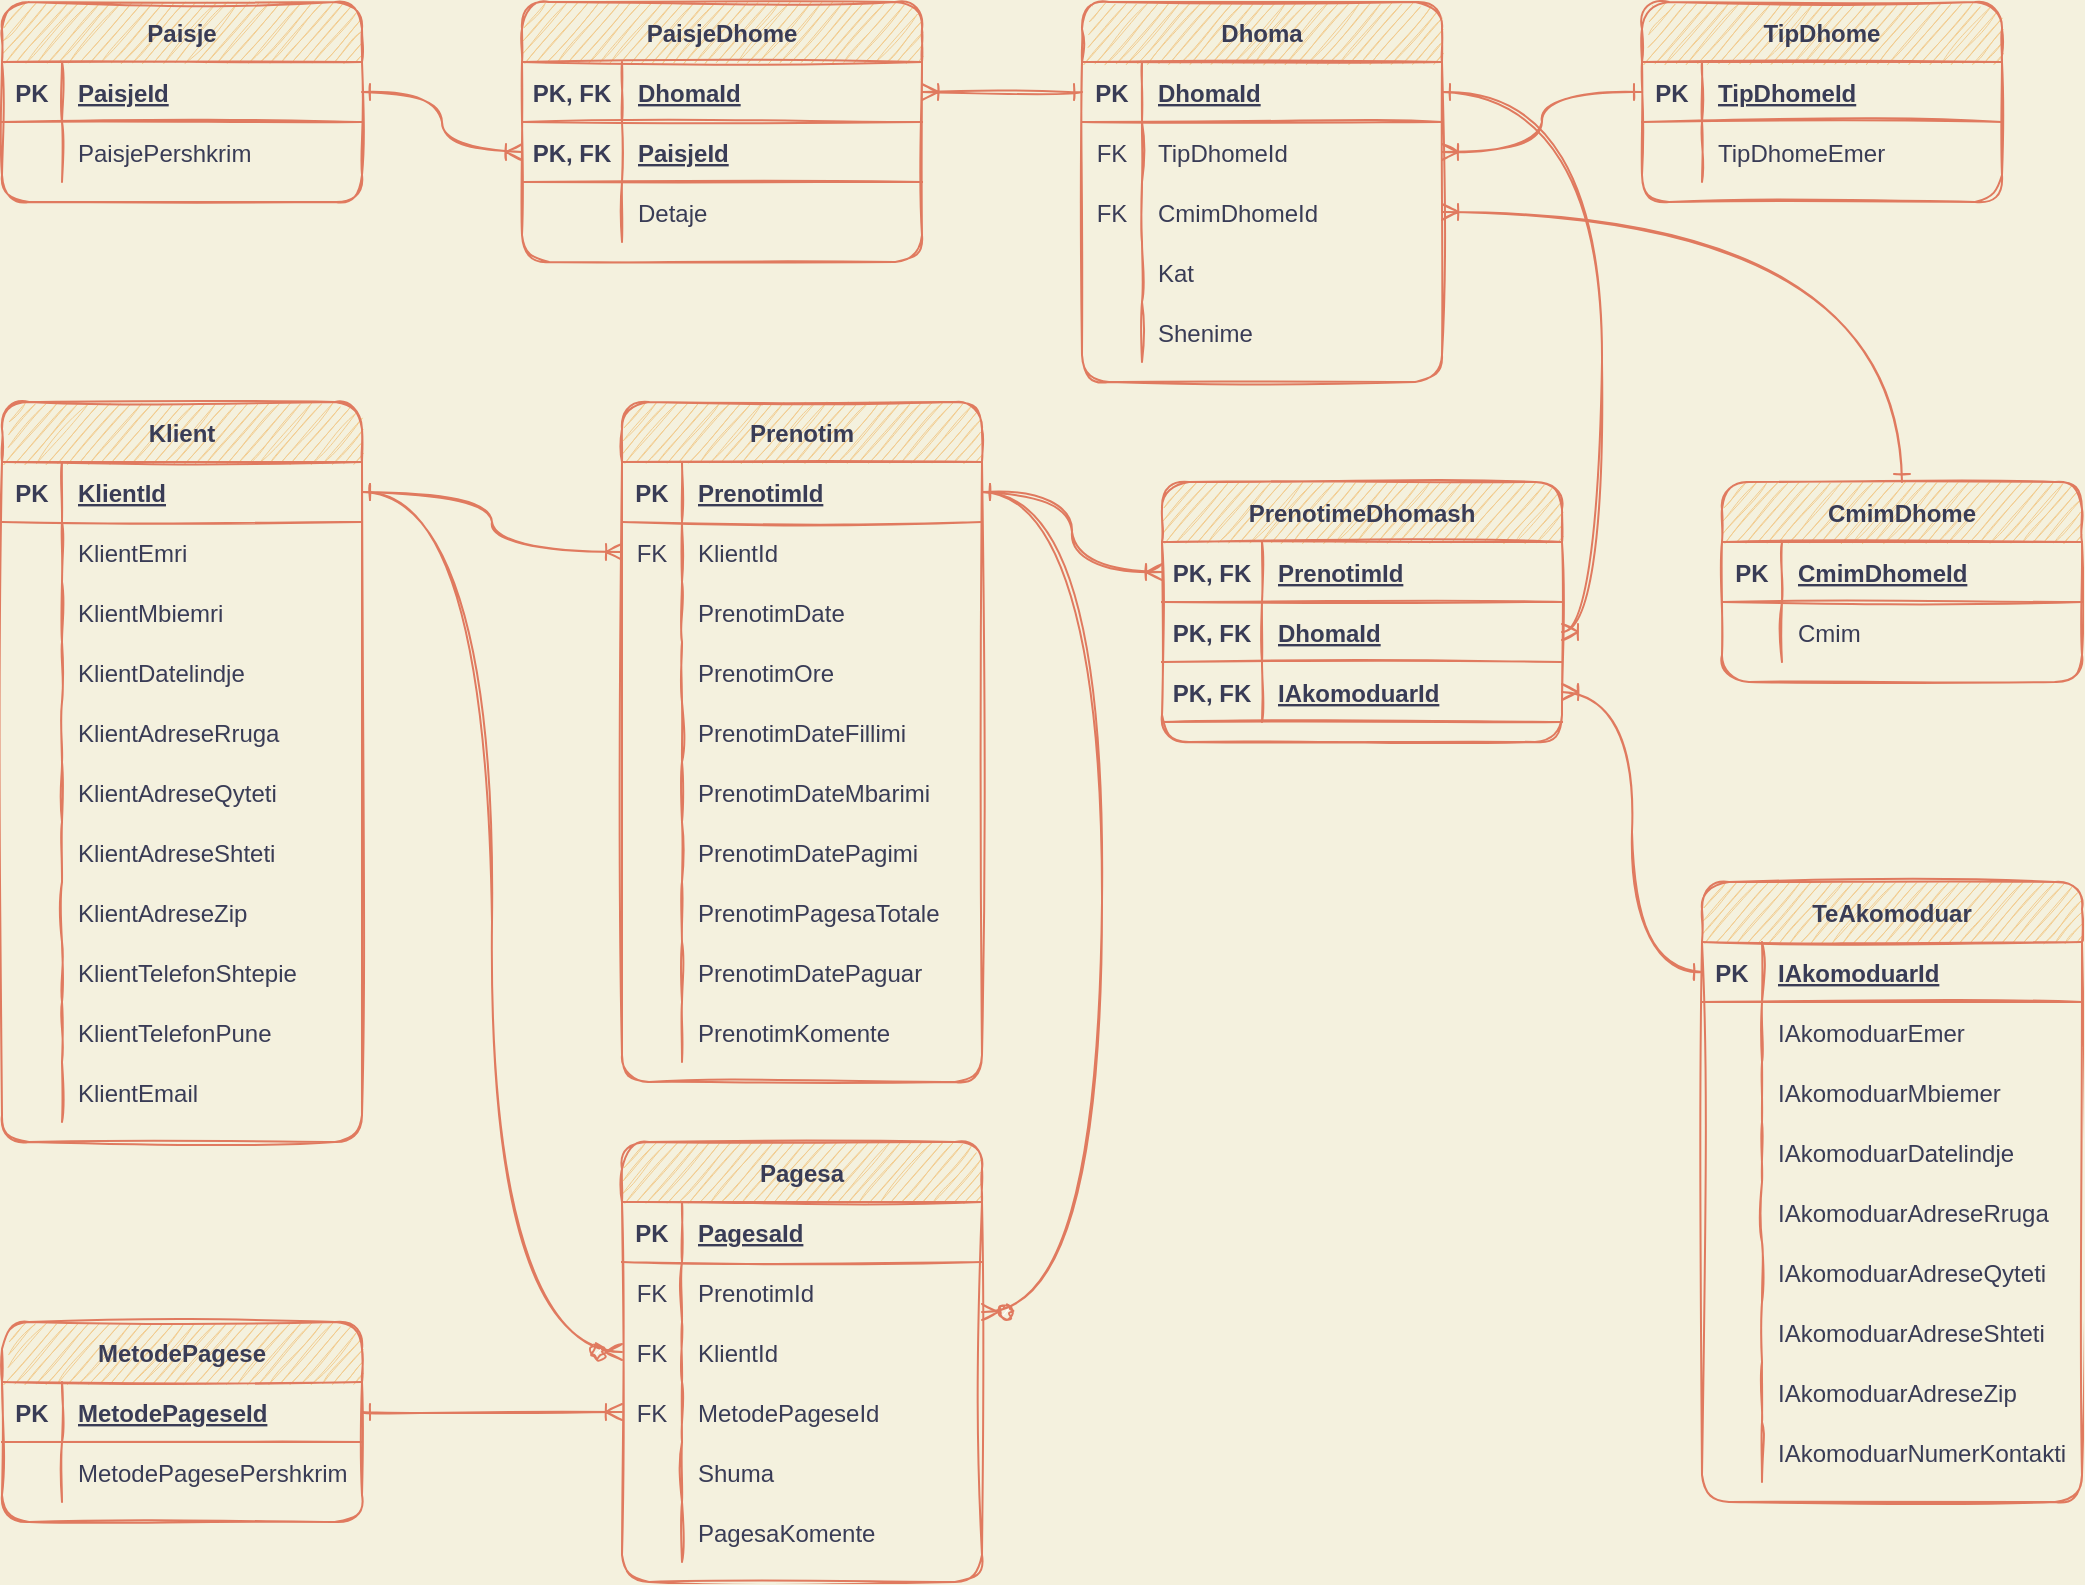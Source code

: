 <mxfile version="14.1.9" type="device"><diagram id="cNObEg5lzsOiBoJixKb-" name="Page-1"><mxGraphModel dx="2566" dy="839" grid="1" gridSize="10" guides="1" tooltips="1" connect="1" arrows="1" fold="1" page="1" pageScale="1" pageWidth="1100" pageHeight="850" background="#F4F1DE" math="0" shadow="0"><root><mxCell id="0"/><mxCell id="1" parent="0"/><mxCell id="484SmOIMIEWgcHE_zWIj-1" value="Klient" style="shape=table;startSize=30;container=1;collapsible=1;childLayout=tableLayout;fixedRows=1;rowLines=0;fontStyle=1;align=center;resizeLast=1;fillColor=#F2CC8F;strokeColor=#E07A5F;fontColor=#393C56;sketch=1;rounded=1;" parent="1" vertex="1"><mxGeometry x="-1070" y="230" width="180" height="370" as="geometry"/></mxCell><mxCell id="484SmOIMIEWgcHE_zWIj-2" value="" style="shape=partialRectangle;collapsible=0;dropTarget=0;pointerEvents=0;fillColor=none;top=0;left=0;bottom=1;right=0;points=[[0,0.5],[1,0.5]];portConstraint=eastwest;strokeColor=#E07A5F;fontColor=#393C56;sketch=1;rounded=1;" parent="484SmOIMIEWgcHE_zWIj-1" vertex="1"><mxGeometry y="30" width="180" height="30" as="geometry"/></mxCell><mxCell id="484SmOIMIEWgcHE_zWIj-3" value="PK" style="shape=partialRectangle;connectable=0;fillColor=none;top=0;left=0;bottom=0;right=0;fontStyle=1;overflow=hidden;strokeColor=#E07A5F;fontColor=#393C56;sketch=1;rounded=1;" parent="484SmOIMIEWgcHE_zWIj-2" vertex="1"><mxGeometry width="30" height="30" as="geometry"/></mxCell><mxCell id="484SmOIMIEWgcHE_zWIj-4" value="KlientId" style="shape=partialRectangle;connectable=0;fillColor=none;top=0;left=0;bottom=0;right=0;align=left;spacingLeft=6;fontStyle=5;overflow=hidden;strokeColor=#E07A5F;fontColor=#393C56;sketch=1;rounded=1;" parent="484SmOIMIEWgcHE_zWIj-2" vertex="1"><mxGeometry x="30" width="150" height="30" as="geometry"/></mxCell><mxCell id="484SmOIMIEWgcHE_zWIj-5" value="" style="shape=partialRectangle;collapsible=0;dropTarget=0;pointerEvents=0;fillColor=none;top=0;left=0;bottom=0;right=0;points=[[0,0.5],[1,0.5]];portConstraint=eastwest;strokeColor=#E07A5F;fontColor=#393C56;sketch=1;rounded=1;" parent="484SmOIMIEWgcHE_zWIj-1" vertex="1"><mxGeometry y="60" width="180" height="30" as="geometry"/></mxCell><mxCell id="484SmOIMIEWgcHE_zWIj-6" value="" style="shape=partialRectangle;connectable=0;fillColor=none;top=0;left=0;bottom=0;right=0;editable=1;overflow=hidden;strokeColor=#E07A5F;fontColor=#393C56;sketch=1;rounded=1;" parent="484SmOIMIEWgcHE_zWIj-5" vertex="1"><mxGeometry width="30" height="30" as="geometry"/></mxCell><mxCell id="484SmOIMIEWgcHE_zWIj-7" value="KlientEmri" style="shape=partialRectangle;connectable=0;fillColor=none;top=0;left=0;bottom=0;right=0;align=left;spacingLeft=6;overflow=hidden;strokeColor=#E07A5F;fontColor=#393C56;sketch=1;rounded=1;" parent="484SmOIMIEWgcHE_zWIj-5" vertex="1"><mxGeometry x="30" width="150" height="30" as="geometry"/></mxCell><mxCell id="484SmOIMIEWgcHE_zWIj-8" value="" style="shape=partialRectangle;collapsible=0;dropTarget=0;pointerEvents=0;fillColor=none;top=0;left=0;bottom=0;right=0;points=[[0,0.5],[1,0.5]];portConstraint=eastwest;strokeColor=#E07A5F;fontColor=#393C56;sketch=1;rounded=1;" parent="484SmOIMIEWgcHE_zWIj-1" vertex="1"><mxGeometry y="90" width="180" height="30" as="geometry"/></mxCell><mxCell id="484SmOIMIEWgcHE_zWIj-9" value="" style="shape=partialRectangle;connectable=0;fillColor=none;top=0;left=0;bottom=0;right=0;editable=1;overflow=hidden;strokeColor=#E07A5F;fontColor=#393C56;sketch=1;rounded=1;" parent="484SmOIMIEWgcHE_zWIj-8" vertex="1"><mxGeometry width="30" height="30" as="geometry"/></mxCell><mxCell id="484SmOIMIEWgcHE_zWIj-10" value="KlientMbiemri" style="shape=partialRectangle;connectable=0;fillColor=none;top=0;left=0;bottom=0;right=0;align=left;spacingLeft=6;overflow=hidden;strokeColor=#E07A5F;fontColor=#393C56;sketch=1;rounded=1;" parent="484SmOIMIEWgcHE_zWIj-8" vertex="1"><mxGeometry x="30" width="150" height="30" as="geometry"/></mxCell><mxCell id="484SmOIMIEWgcHE_zWIj-11" value="" style="shape=partialRectangle;collapsible=0;dropTarget=0;pointerEvents=0;fillColor=none;top=0;left=0;bottom=0;right=0;points=[[0,0.5],[1,0.5]];portConstraint=eastwest;strokeColor=#E07A5F;fontColor=#393C56;sketch=1;rounded=1;" parent="484SmOIMIEWgcHE_zWIj-1" vertex="1"><mxGeometry y="120" width="180" height="30" as="geometry"/></mxCell><mxCell id="484SmOIMIEWgcHE_zWIj-12" value="" style="shape=partialRectangle;connectable=0;fillColor=none;top=0;left=0;bottom=0;right=0;editable=1;overflow=hidden;strokeColor=#E07A5F;fontColor=#393C56;sketch=1;rounded=1;" parent="484SmOIMIEWgcHE_zWIj-11" vertex="1"><mxGeometry width="30" height="30" as="geometry"/></mxCell><mxCell id="484SmOIMIEWgcHE_zWIj-13" value="KlientDatelindje" style="shape=partialRectangle;connectable=0;fillColor=none;top=0;left=0;bottom=0;right=0;align=left;spacingLeft=6;overflow=hidden;strokeColor=#E07A5F;fontColor=#393C56;sketch=1;rounded=1;" parent="484SmOIMIEWgcHE_zWIj-11" vertex="1"><mxGeometry x="30" width="150" height="30" as="geometry"/></mxCell><mxCell id="484SmOIMIEWgcHE_zWIj-161" value="" style="shape=partialRectangle;collapsible=0;dropTarget=0;pointerEvents=0;fillColor=none;top=0;left=0;bottom=0;right=0;points=[[0,0.5],[1,0.5]];portConstraint=eastwest;strokeColor=#E07A5F;fontColor=#393C56;sketch=1;rounded=1;" parent="484SmOIMIEWgcHE_zWIj-1" vertex="1"><mxGeometry y="150" width="180" height="30" as="geometry"/></mxCell><mxCell id="484SmOIMIEWgcHE_zWIj-162" value="" style="shape=partialRectangle;connectable=0;fillColor=none;top=0;left=0;bottom=0;right=0;editable=1;overflow=hidden;strokeColor=#E07A5F;fontColor=#393C56;sketch=1;rounded=1;" parent="484SmOIMIEWgcHE_zWIj-161" vertex="1"><mxGeometry width="30" height="30" as="geometry"/></mxCell><mxCell id="484SmOIMIEWgcHE_zWIj-163" value="KlientAdreseRruga" style="shape=partialRectangle;connectable=0;fillColor=none;top=0;left=0;bottom=0;right=0;align=left;spacingLeft=6;overflow=hidden;strokeColor=#E07A5F;fontColor=#393C56;sketch=1;rounded=1;" parent="484SmOIMIEWgcHE_zWIj-161" vertex="1"><mxGeometry x="30" width="150" height="30" as="geometry"/></mxCell><mxCell id="484SmOIMIEWgcHE_zWIj-164" value="" style="shape=partialRectangle;collapsible=0;dropTarget=0;pointerEvents=0;fillColor=none;top=0;left=0;bottom=0;right=0;points=[[0,0.5],[1,0.5]];portConstraint=eastwest;strokeColor=#E07A5F;fontColor=#393C56;sketch=1;rounded=1;" parent="484SmOIMIEWgcHE_zWIj-1" vertex="1"><mxGeometry y="180" width="180" height="30" as="geometry"/></mxCell><mxCell id="484SmOIMIEWgcHE_zWIj-165" value="" style="shape=partialRectangle;connectable=0;fillColor=none;top=0;left=0;bottom=0;right=0;editable=1;overflow=hidden;strokeColor=#E07A5F;fontColor=#393C56;sketch=1;rounded=1;" parent="484SmOIMIEWgcHE_zWIj-164" vertex="1"><mxGeometry width="30" height="30" as="geometry"/></mxCell><mxCell id="484SmOIMIEWgcHE_zWIj-166" value="KlientAdreseQyteti" style="shape=partialRectangle;connectable=0;fillColor=none;top=0;left=0;bottom=0;right=0;align=left;spacingLeft=6;overflow=hidden;strokeColor=#E07A5F;fontColor=#393C56;sketch=1;rounded=1;" parent="484SmOIMIEWgcHE_zWIj-164" vertex="1"><mxGeometry x="30" width="150" height="30" as="geometry"/></mxCell><mxCell id="484SmOIMIEWgcHE_zWIj-167" value="" style="shape=partialRectangle;collapsible=0;dropTarget=0;pointerEvents=0;fillColor=none;top=0;left=0;bottom=0;right=0;points=[[0,0.5],[1,0.5]];portConstraint=eastwest;strokeColor=#E07A5F;fontColor=#393C56;sketch=1;rounded=1;" parent="484SmOIMIEWgcHE_zWIj-1" vertex="1"><mxGeometry y="210" width="180" height="30" as="geometry"/></mxCell><mxCell id="484SmOIMIEWgcHE_zWIj-168" value="" style="shape=partialRectangle;connectable=0;fillColor=none;top=0;left=0;bottom=0;right=0;editable=1;overflow=hidden;strokeColor=#E07A5F;fontColor=#393C56;sketch=1;rounded=1;" parent="484SmOIMIEWgcHE_zWIj-167" vertex="1"><mxGeometry width="30" height="30" as="geometry"/></mxCell><mxCell id="484SmOIMIEWgcHE_zWIj-169" value="KlientAdreseShteti" style="shape=partialRectangle;connectable=0;fillColor=none;top=0;left=0;bottom=0;right=0;align=left;spacingLeft=6;overflow=hidden;strokeColor=#E07A5F;fontColor=#393C56;sketch=1;rounded=1;" parent="484SmOIMIEWgcHE_zWIj-167" vertex="1"><mxGeometry x="30" width="150" height="30" as="geometry"/></mxCell><mxCell id="484SmOIMIEWgcHE_zWIj-170" value="" style="shape=partialRectangle;collapsible=0;dropTarget=0;pointerEvents=0;fillColor=none;top=0;left=0;bottom=0;right=0;points=[[0,0.5],[1,0.5]];portConstraint=eastwest;strokeColor=#E07A5F;fontColor=#393C56;sketch=1;rounded=1;" parent="484SmOIMIEWgcHE_zWIj-1" vertex="1"><mxGeometry y="240" width="180" height="30" as="geometry"/></mxCell><mxCell id="484SmOIMIEWgcHE_zWIj-171" value="" style="shape=partialRectangle;connectable=0;fillColor=none;top=0;left=0;bottom=0;right=0;editable=1;overflow=hidden;strokeColor=#E07A5F;fontColor=#393C56;sketch=1;rounded=1;" parent="484SmOIMIEWgcHE_zWIj-170" vertex="1"><mxGeometry width="30" height="30" as="geometry"/></mxCell><mxCell id="484SmOIMIEWgcHE_zWIj-172" value="KlientAdreseZip" style="shape=partialRectangle;connectable=0;fillColor=none;top=0;left=0;bottom=0;right=0;align=left;spacingLeft=6;overflow=hidden;strokeColor=#E07A5F;fontColor=#393C56;sketch=1;rounded=1;" parent="484SmOIMIEWgcHE_zWIj-170" vertex="1"><mxGeometry x="30" width="150" height="30" as="geometry"/></mxCell><mxCell id="484SmOIMIEWgcHE_zWIj-173" value="" style="shape=partialRectangle;collapsible=0;dropTarget=0;pointerEvents=0;fillColor=none;top=0;left=0;bottom=0;right=0;points=[[0,0.5],[1,0.5]];portConstraint=eastwest;strokeColor=#E07A5F;fontColor=#393C56;sketch=1;rounded=1;" parent="484SmOIMIEWgcHE_zWIj-1" vertex="1"><mxGeometry y="270" width="180" height="30" as="geometry"/></mxCell><mxCell id="484SmOIMIEWgcHE_zWIj-174" value="" style="shape=partialRectangle;connectable=0;fillColor=none;top=0;left=0;bottom=0;right=0;editable=1;overflow=hidden;strokeColor=#E07A5F;fontColor=#393C56;sketch=1;rounded=1;" parent="484SmOIMIEWgcHE_zWIj-173" vertex="1"><mxGeometry width="30" height="30" as="geometry"/></mxCell><mxCell id="484SmOIMIEWgcHE_zWIj-175" value="KlientTelefonShtepie" style="shape=partialRectangle;connectable=0;fillColor=none;top=0;left=0;bottom=0;right=0;align=left;spacingLeft=6;overflow=hidden;strokeColor=#E07A5F;fontColor=#393C56;sketch=1;rounded=1;" parent="484SmOIMIEWgcHE_zWIj-173" vertex="1"><mxGeometry x="30" width="150" height="30" as="geometry"/></mxCell><mxCell id="484SmOIMIEWgcHE_zWIj-176" value="" style="shape=partialRectangle;collapsible=0;dropTarget=0;pointerEvents=0;fillColor=none;top=0;left=0;bottom=0;right=0;points=[[0,0.5],[1,0.5]];portConstraint=eastwest;strokeColor=#E07A5F;fontColor=#393C56;sketch=1;rounded=1;" parent="484SmOIMIEWgcHE_zWIj-1" vertex="1"><mxGeometry y="300" width="180" height="30" as="geometry"/></mxCell><mxCell id="484SmOIMIEWgcHE_zWIj-177" value="" style="shape=partialRectangle;connectable=0;fillColor=none;top=0;left=0;bottom=0;right=0;editable=1;overflow=hidden;strokeColor=#E07A5F;fontColor=#393C56;sketch=1;rounded=1;" parent="484SmOIMIEWgcHE_zWIj-176" vertex="1"><mxGeometry width="30" height="30" as="geometry"/></mxCell><mxCell id="484SmOIMIEWgcHE_zWIj-178" value="KlientTelefonPune" style="shape=partialRectangle;connectable=0;fillColor=none;top=0;left=0;bottom=0;right=0;align=left;spacingLeft=6;overflow=hidden;strokeColor=#E07A5F;fontColor=#393C56;sketch=1;rounded=1;" parent="484SmOIMIEWgcHE_zWIj-176" vertex="1"><mxGeometry x="30" width="150" height="30" as="geometry"/></mxCell><mxCell id="484SmOIMIEWgcHE_zWIj-179" value="" style="shape=partialRectangle;collapsible=0;dropTarget=0;pointerEvents=0;fillColor=none;top=0;left=0;bottom=0;right=0;points=[[0,0.5],[1,0.5]];portConstraint=eastwest;strokeColor=#E07A5F;fontColor=#393C56;sketch=1;rounded=1;" parent="484SmOIMIEWgcHE_zWIj-1" vertex="1"><mxGeometry y="330" width="180" height="30" as="geometry"/></mxCell><mxCell id="484SmOIMIEWgcHE_zWIj-180" value="" style="shape=partialRectangle;connectable=0;fillColor=none;top=0;left=0;bottom=0;right=0;editable=1;overflow=hidden;strokeColor=#E07A5F;fontColor=#393C56;sketch=1;rounded=1;" parent="484SmOIMIEWgcHE_zWIj-179" vertex="1"><mxGeometry width="30" height="30" as="geometry"/></mxCell><mxCell id="484SmOIMIEWgcHE_zWIj-181" value="KlientEmail" style="shape=partialRectangle;connectable=0;fillColor=none;top=0;left=0;bottom=0;right=0;align=left;spacingLeft=6;overflow=hidden;strokeColor=#E07A5F;fontColor=#393C56;sketch=1;rounded=1;" parent="484SmOIMIEWgcHE_zWIj-179" vertex="1"><mxGeometry x="30" width="150" height="30" as="geometry"/></mxCell><mxCell id="484SmOIMIEWgcHE_zWIj-246" style="edgeStyle=orthogonalEdgeStyle;curved=1;rounded=1;sketch=1;orthogonalLoop=1;jettySize=auto;html=1;startArrow=ERone;startFill=0;endArrow=ERoneToMany;endFill=0;strokeColor=#E07A5F;fillColor=#F2CC8F;fontColor=#393C56;" parent="1" source="484SmOIMIEWgcHE_zWIj-27" target="484SmOIMIEWgcHE_zWIj-152" edge="1"><mxGeometry relative="1" as="geometry"/></mxCell><mxCell id="484SmOIMIEWgcHE_zWIj-27" value="CmimDhome" style="shape=table;startSize=30;container=1;collapsible=1;childLayout=tableLayout;fixedRows=1;rowLines=0;fontStyle=1;align=center;resizeLast=1;fillColor=#F2CC8F;strokeColor=#E07A5F;fontColor=#393C56;sketch=1;rounded=1;" parent="1" vertex="1"><mxGeometry x="-210" y="270" width="180" height="100" as="geometry"/></mxCell><mxCell id="484SmOIMIEWgcHE_zWIj-28" value="" style="shape=partialRectangle;collapsible=0;dropTarget=0;pointerEvents=0;fillColor=none;top=0;left=0;bottom=1;right=0;points=[[0,0.5],[1,0.5]];portConstraint=eastwest;strokeColor=#E07A5F;fontColor=#393C56;sketch=1;rounded=1;" parent="484SmOIMIEWgcHE_zWIj-27" vertex="1"><mxGeometry y="30" width="180" height="30" as="geometry"/></mxCell><mxCell id="484SmOIMIEWgcHE_zWIj-29" value="PK" style="shape=partialRectangle;connectable=0;fillColor=none;top=0;left=0;bottom=0;right=0;fontStyle=1;overflow=hidden;strokeColor=#E07A5F;fontColor=#393C56;sketch=1;rounded=1;" parent="484SmOIMIEWgcHE_zWIj-28" vertex="1"><mxGeometry width="30" height="30" as="geometry"/></mxCell><mxCell id="484SmOIMIEWgcHE_zWIj-30" value="CmimDhomeId" style="shape=partialRectangle;connectable=0;fillColor=none;top=0;left=0;bottom=0;right=0;align=left;spacingLeft=6;fontStyle=5;overflow=hidden;strokeColor=#E07A5F;fontColor=#393C56;sketch=1;rounded=1;" parent="484SmOIMIEWgcHE_zWIj-28" vertex="1"><mxGeometry x="30" width="150" height="30" as="geometry"/></mxCell><mxCell id="484SmOIMIEWgcHE_zWIj-31" value="" style="shape=partialRectangle;collapsible=0;dropTarget=0;pointerEvents=0;fillColor=none;top=0;left=0;bottom=0;right=0;points=[[0,0.5],[1,0.5]];portConstraint=eastwest;strokeColor=#E07A5F;fontColor=#393C56;sketch=1;rounded=1;" parent="484SmOIMIEWgcHE_zWIj-27" vertex="1"><mxGeometry y="60" width="180" height="30" as="geometry"/></mxCell><mxCell id="484SmOIMIEWgcHE_zWIj-32" value="" style="shape=partialRectangle;connectable=0;fillColor=none;top=0;left=0;bottom=0;right=0;editable=1;overflow=hidden;strokeColor=#E07A5F;fontColor=#393C56;sketch=1;rounded=1;" parent="484SmOIMIEWgcHE_zWIj-31" vertex="1"><mxGeometry width="30" height="30" as="geometry"/></mxCell><mxCell id="484SmOIMIEWgcHE_zWIj-33" value="Cmim" style="shape=partialRectangle;connectable=0;fillColor=none;top=0;left=0;bottom=0;right=0;align=left;spacingLeft=6;overflow=hidden;strokeColor=#E07A5F;fontColor=#393C56;sketch=1;rounded=1;" parent="484SmOIMIEWgcHE_zWIj-31" vertex="1"><mxGeometry x="30" width="150" height="30" as="geometry"/></mxCell><mxCell id="484SmOIMIEWgcHE_zWIj-40" value="MetodePagese" style="shape=table;startSize=30;container=1;collapsible=1;childLayout=tableLayout;fixedRows=1;rowLines=0;fontStyle=1;align=center;resizeLast=1;fillColor=#F2CC8F;strokeColor=#E07A5F;fontColor=#393C56;sketch=1;rounded=1;" parent="1" vertex="1"><mxGeometry x="-1070" y="690" width="180" height="100" as="geometry"/></mxCell><mxCell id="484SmOIMIEWgcHE_zWIj-41" value="" style="shape=partialRectangle;collapsible=0;dropTarget=0;pointerEvents=0;fillColor=none;top=0;left=0;bottom=1;right=0;points=[[0,0.5],[1,0.5]];portConstraint=eastwest;strokeColor=#E07A5F;fontColor=#393C56;sketch=1;rounded=1;" parent="484SmOIMIEWgcHE_zWIj-40" vertex="1"><mxGeometry y="30" width="180" height="30" as="geometry"/></mxCell><mxCell id="484SmOIMIEWgcHE_zWIj-42" value="PK" style="shape=partialRectangle;connectable=0;fillColor=none;top=0;left=0;bottom=0;right=0;fontStyle=1;overflow=hidden;strokeColor=#E07A5F;fontColor=#393C56;sketch=1;rounded=1;" parent="484SmOIMIEWgcHE_zWIj-41" vertex="1"><mxGeometry width="30" height="30" as="geometry"/></mxCell><mxCell id="484SmOIMIEWgcHE_zWIj-43" value="MetodePageseId" style="shape=partialRectangle;connectable=0;fillColor=none;top=0;left=0;bottom=0;right=0;align=left;spacingLeft=6;fontStyle=5;overflow=hidden;strokeColor=#E07A5F;fontColor=#393C56;sketch=1;rounded=1;" parent="484SmOIMIEWgcHE_zWIj-41" vertex="1"><mxGeometry x="30" width="150" height="30" as="geometry"/></mxCell><mxCell id="484SmOIMIEWgcHE_zWIj-44" value="" style="shape=partialRectangle;collapsible=0;dropTarget=0;pointerEvents=0;fillColor=none;top=0;left=0;bottom=0;right=0;points=[[0,0.5],[1,0.5]];portConstraint=eastwest;strokeColor=#E07A5F;fontColor=#393C56;sketch=1;rounded=1;" parent="484SmOIMIEWgcHE_zWIj-40" vertex="1"><mxGeometry y="60" width="180" height="30" as="geometry"/></mxCell><mxCell id="484SmOIMIEWgcHE_zWIj-45" value="" style="shape=partialRectangle;connectable=0;fillColor=none;top=0;left=0;bottom=0;right=0;editable=1;overflow=hidden;strokeColor=#E07A5F;fontColor=#393C56;sketch=1;rounded=1;" parent="484SmOIMIEWgcHE_zWIj-44" vertex="1"><mxGeometry width="30" height="30" as="geometry"/></mxCell><mxCell id="484SmOIMIEWgcHE_zWIj-46" value="MetodePagesePershkrim" style="shape=partialRectangle;connectable=0;fillColor=none;top=0;left=0;bottom=0;right=0;align=left;spacingLeft=6;overflow=hidden;strokeColor=#E07A5F;fontColor=#393C56;sketch=1;rounded=1;" parent="484SmOIMIEWgcHE_zWIj-44" vertex="1"><mxGeometry x="30" width="150" height="30" as="geometry"/></mxCell><mxCell id="484SmOIMIEWgcHE_zWIj-53" value="Pagesa" style="shape=table;startSize=30;container=1;collapsible=1;childLayout=tableLayout;fixedRows=1;rowLines=0;fontStyle=1;align=center;resizeLast=1;fillColor=#F2CC8F;strokeColor=#E07A5F;fontColor=#393C56;sketch=1;rounded=1;" parent="1" vertex="1"><mxGeometry x="-760" y="600" width="180" height="220" as="geometry"/></mxCell><mxCell id="484SmOIMIEWgcHE_zWIj-54" value="" style="shape=partialRectangle;collapsible=0;dropTarget=0;pointerEvents=0;fillColor=none;top=0;left=0;bottom=1;right=0;points=[[0,0.5],[1,0.5]];portConstraint=eastwest;strokeColor=#E07A5F;fontColor=#393C56;sketch=1;rounded=1;" parent="484SmOIMIEWgcHE_zWIj-53" vertex="1"><mxGeometry y="30" width="180" height="30" as="geometry"/></mxCell><mxCell id="484SmOIMIEWgcHE_zWIj-55" value="PK" style="shape=partialRectangle;connectable=0;fillColor=none;top=0;left=0;bottom=0;right=0;fontStyle=1;overflow=hidden;strokeColor=#E07A5F;fontColor=#393C56;sketch=1;rounded=1;" parent="484SmOIMIEWgcHE_zWIj-54" vertex="1"><mxGeometry width="30" height="30" as="geometry"/></mxCell><mxCell id="484SmOIMIEWgcHE_zWIj-56" value="PagesaId" style="shape=partialRectangle;connectable=0;fillColor=none;top=0;left=0;bottom=0;right=0;align=left;spacingLeft=6;fontStyle=5;overflow=hidden;strokeColor=#E07A5F;fontColor=#393C56;sketch=1;rounded=1;" parent="484SmOIMIEWgcHE_zWIj-54" vertex="1"><mxGeometry x="30" width="150" height="30" as="geometry"/></mxCell><mxCell id="484SmOIMIEWgcHE_zWIj-57" value="" style="shape=partialRectangle;collapsible=0;dropTarget=0;pointerEvents=0;fillColor=none;top=0;left=0;bottom=0;right=0;points=[[0,0.5],[1,0.5]];portConstraint=eastwest;strokeColor=#E07A5F;fontColor=#393C56;sketch=1;rounded=1;" parent="484SmOIMIEWgcHE_zWIj-53" vertex="1"><mxGeometry y="60" width="180" height="30" as="geometry"/></mxCell><mxCell id="484SmOIMIEWgcHE_zWIj-58" value="FK" style="shape=partialRectangle;connectable=0;fillColor=none;top=0;left=0;bottom=0;right=0;editable=1;overflow=hidden;strokeColor=#E07A5F;fontColor=#393C56;sketch=1;rounded=1;" parent="484SmOIMIEWgcHE_zWIj-57" vertex="1"><mxGeometry width="30" height="30" as="geometry"/></mxCell><mxCell id="484SmOIMIEWgcHE_zWIj-59" value="PrenotimId" style="shape=partialRectangle;connectable=0;fillColor=none;top=0;left=0;bottom=0;right=0;align=left;spacingLeft=6;overflow=hidden;strokeColor=#E07A5F;fontColor=#393C56;sketch=1;rounded=1;" parent="484SmOIMIEWgcHE_zWIj-57" vertex="1"><mxGeometry x="30" width="150" height="30" as="geometry"/></mxCell><mxCell id="484SmOIMIEWgcHE_zWIj-60" value="" style="shape=partialRectangle;collapsible=0;dropTarget=0;pointerEvents=0;fillColor=none;top=0;left=0;bottom=0;right=0;points=[[0,0.5],[1,0.5]];portConstraint=eastwest;strokeColor=#E07A5F;fontColor=#393C56;sketch=1;rounded=1;" parent="484SmOIMIEWgcHE_zWIj-53" vertex="1"><mxGeometry y="90" width="180" height="30" as="geometry"/></mxCell><mxCell id="484SmOIMIEWgcHE_zWIj-61" value="FK" style="shape=partialRectangle;connectable=0;fillColor=none;top=0;left=0;bottom=0;right=0;editable=1;overflow=hidden;strokeColor=#E07A5F;fontColor=#393C56;sketch=1;rounded=1;" parent="484SmOIMIEWgcHE_zWIj-60" vertex="1"><mxGeometry width="30" height="30" as="geometry"/></mxCell><mxCell id="484SmOIMIEWgcHE_zWIj-62" value="KlientId" style="shape=partialRectangle;connectable=0;fillColor=none;top=0;left=0;bottom=0;right=0;align=left;spacingLeft=6;overflow=hidden;strokeColor=#E07A5F;fontColor=#393C56;sketch=1;rounded=1;" parent="484SmOIMIEWgcHE_zWIj-60" vertex="1"><mxGeometry x="30" width="150" height="30" as="geometry"/></mxCell><mxCell id="484SmOIMIEWgcHE_zWIj-63" value="" style="shape=partialRectangle;collapsible=0;dropTarget=0;pointerEvents=0;fillColor=none;top=0;left=0;bottom=0;right=0;points=[[0,0.5],[1,0.5]];portConstraint=eastwest;strokeColor=#E07A5F;fontColor=#393C56;sketch=1;rounded=1;" parent="484SmOIMIEWgcHE_zWIj-53" vertex="1"><mxGeometry y="120" width="180" height="30" as="geometry"/></mxCell><mxCell id="484SmOIMIEWgcHE_zWIj-64" value="FK" style="shape=partialRectangle;connectable=0;fillColor=none;top=0;left=0;bottom=0;right=0;editable=1;overflow=hidden;strokeColor=#E07A5F;fontColor=#393C56;sketch=1;rounded=1;" parent="484SmOIMIEWgcHE_zWIj-63" vertex="1"><mxGeometry width="30" height="30" as="geometry"/></mxCell><mxCell id="484SmOIMIEWgcHE_zWIj-65" value="MetodePageseId" style="shape=partialRectangle;connectable=0;fillColor=none;top=0;left=0;bottom=0;right=0;align=left;spacingLeft=6;overflow=hidden;strokeColor=#E07A5F;fontColor=#393C56;sketch=1;rounded=1;" parent="484SmOIMIEWgcHE_zWIj-63" vertex="1"><mxGeometry x="30" width="150" height="30" as="geometry"/></mxCell><mxCell id="484SmOIMIEWgcHE_zWIj-200" value="" style="shape=partialRectangle;collapsible=0;dropTarget=0;pointerEvents=0;fillColor=none;top=0;left=0;bottom=0;right=0;points=[[0,0.5],[1,0.5]];portConstraint=eastwest;strokeColor=#E07A5F;fontColor=#393C56;sketch=1;rounded=1;" parent="484SmOIMIEWgcHE_zWIj-53" vertex="1"><mxGeometry y="150" width="180" height="30" as="geometry"/></mxCell><mxCell id="484SmOIMIEWgcHE_zWIj-201" value="" style="shape=partialRectangle;connectable=0;fillColor=none;top=0;left=0;bottom=0;right=0;editable=1;overflow=hidden;strokeColor=#E07A5F;fontColor=#393C56;sketch=1;rounded=1;" parent="484SmOIMIEWgcHE_zWIj-200" vertex="1"><mxGeometry width="30" height="30" as="geometry"/></mxCell><mxCell id="484SmOIMIEWgcHE_zWIj-202" value="Shuma" style="shape=partialRectangle;connectable=0;fillColor=none;top=0;left=0;bottom=0;right=0;align=left;spacingLeft=6;overflow=hidden;strokeColor=#E07A5F;fontColor=#393C56;sketch=1;rounded=1;" parent="484SmOIMIEWgcHE_zWIj-200" vertex="1"><mxGeometry x="30" width="150" height="30" as="geometry"/></mxCell><mxCell id="484SmOIMIEWgcHE_zWIj-203" value="" style="shape=partialRectangle;collapsible=0;dropTarget=0;pointerEvents=0;fillColor=none;top=0;left=0;bottom=0;right=0;points=[[0,0.5],[1,0.5]];portConstraint=eastwest;strokeColor=#E07A5F;fontColor=#393C56;sketch=1;rounded=1;" parent="484SmOIMIEWgcHE_zWIj-53" vertex="1"><mxGeometry y="180" width="180" height="30" as="geometry"/></mxCell><mxCell id="484SmOIMIEWgcHE_zWIj-204" value="" style="shape=partialRectangle;connectable=0;fillColor=none;top=0;left=0;bottom=0;right=0;editable=1;overflow=hidden;strokeColor=#E07A5F;fontColor=#393C56;sketch=1;rounded=1;" parent="484SmOIMIEWgcHE_zWIj-203" vertex="1"><mxGeometry width="30" height="30" as="geometry"/></mxCell><mxCell id="484SmOIMIEWgcHE_zWIj-205" value="PagesaKomente" style="shape=partialRectangle;connectable=0;fillColor=none;top=0;left=0;bottom=0;right=0;align=left;spacingLeft=6;overflow=hidden;strokeColor=#E07A5F;fontColor=#393C56;sketch=1;rounded=1;" parent="484SmOIMIEWgcHE_zWIj-203" vertex="1"><mxGeometry x="30" width="150" height="30" as="geometry"/></mxCell><mxCell id="484SmOIMIEWgcHE_zWIj-66" value="Paisje" style="shape=table;startSize=30;container=1;collapsible=1;childLayout=tableLayout;fixedRows=1;rowLines=0;fontStyle=1;align=center;resizeLast=1;fillColor=#F2CC8F;strokeColor=#E07A5F;fontColor=#393C56;sketch=1;rounded=1;" parent="1" vertex="1"><mxGeometry x="-1070" y="30" width="180" height="100" as="geometry"/></mxCell><mxCell id="484SmOIMIEWgcHE_zWIj-67" value="" style="shape=partialRectangle;collapsible=0;dropTarget=0;pointerEvents=0;fillColor=none;top=0;left=0;bottom=1;right=0;points=[[0,0.5],[1,0.5]];portConstraint=eastwest;strokeColor=#E07A5F;fontColor=#393C56;sketch=1;rounded=1;" parent="484SmOIMIEWgcHE_zWIj-66" vertex="1"><mxGeometry y="30" width="180" height="30" as="geometry"/></mxCell><mxCell id="484SmOIMIEWgcHE_zWIj-68" value="PK" style="shape=partialRectangle;connectable=0;fillColor=none;top=0;left=0;bottom=0;right=0;fontStyle=1;overflow=hidden;strokeColor=#E07A5F;fontColor=#393C56;sketch=1;rounded=1;" parent="484SmOIMIEWgcHE_zWIj-67" vertex="1"><mxGeometry width="30" height="30" as="geometry"/></mxCell><mxCell id="484SmOIMIEWgcHE_zWIj-69" value="PaisjeId" style="shape=partialRectangle;connectable=0;fillColor=none;top=0;left=0;bottom=0;right=0;align=left;spacingLeft=6;fontStyle=5;overflow=hidden;strokeColor=#E07A5F;fontColor=#393C56;sketch=1;rounded=1;" parent="484SmOIMIEWgcHE_zWIj-67" vertex="1"><mxGeometry x="30" width="150" height="30" as="geometry"/></mxCell><mxCell id="484SmOIMIEWgcHE_zWIj-76" value="" style="shape=partialRectangle;collapsible=0;dropTarget=0;pointerEvents=0;fillColor=none;top=0;left=0;bottom=0;right=0;points=[[0,0.5],[1,0.5]];portConstraint=eastwest;strokeColor=#E07A5F;fontColor=#393C56;sketch=1;rounded=1;" parent="484SmOIMIEWgcHE_zWIj-66" vertex="1"><mxGeometry y="60" width="180" height="30" as="geometry"/></mxCell><mxCell id="484SmOIMIEWgcHE_zWIj-77" value="" style="shape=partialRectangle;connectable=0;fillColor=none;top=0;left=0;bottom=0;right=0;editable=1;overflow=hidden;strokeColor=#E07A5F;fontColor=#393C56;sketch=1;rounded=1;" parent="484SmOIMIEWgcHE_zWIj-76" vertex="1"><mxGeometry width="30" height="30" as="geometry"/></mxCell><mxCell id="484SmOIMIEWgcHE_zWIj-78" value="PaisjePershkrim" style="shape=partialRectangle;connectable=0;fillColor=none;top=0;left=0;bottom=0;right=0;align=left;spacingLeft=6;overflow=hidden;strokeColor=#E07A5F;fontColor=#393C56;sketch=1;rounded=1;" parent="484SmOIMIEWgcHE_zWIj-76" vertex="1"><mxGeometry x="30" width="150" height="30" as="geometry"/></mxCell><mxCell id="484SmOIMIEWgcHE_zWIj-79" value="PaisjeDhome" style="shape=table;startSize=30;container=1;collapsible=1;childLayout=tableLayout;fixedRows=1;rowLines=0;fontStyle=1;align=center;resizeLast=1;fillColor=#F2CC8F;strokeColor=#E07A5F;fontColor=#393C56;sketch=1;rounded=1;" parent="1" vertex="1"><mxGeometry x="-810" y="30" width="200" height="130" as="geometry"/></mxCell><mxCell id="484SmOIMIEWgcHE_zWIj-80" value="" style="shape=partialRectangle;collapsible=0;dropTarget=0;pointerEvents=0;fillColor=none;top=0;left=0;bottom=1;right=0;points=[[0,0.5],[1,0.5]];portConstraint=eastwest;strokeColor=#E07A5F;fontColor=#393C56;sketch=1;rounded=1;" parent="484SmOIMIEWgcHE_zWIj-79" vertex="1"><mxGeometry y="30" width="200" height="30" as="geometry"/></mxCell><mxCell id="484SmOIMIEWgcHE_zWIj-81" value="PK, FK" style="shape=partialRectangle;connectable=0;fillColor=none;top=0;left=0;bottom=0;right=0;fontStyle=1;overflow=hidden;strokeColor=#E07A5F;fontColor=#393C56;sketch=1;rounded=1;" parent="484SmOIMIEWgcHE_zWIj-80" vertex="1"><mxGeometry width="50" height="30" as="geometry"/></mxCell><mxCell id="484SmOIMIEWgcHE_zWIj-82" value="DhomaId" style="shape=partialRectangle;connectable=0;fillColor=none;top=0;left=0;bottom=0;right=0;align=left;spacingLeft=6;fontStyle=5;overflow=hidden;strokeColor=#E07A5F;fontColor=#393C56;sketch=1;rounded=1;" parent="484SmOIMIEWgcHE_zWIj-80" vertex="1"><mxGeometry x="50" width="150" height="30" as="geometry"/></mxCell><mxCell id="484SmOIMIEWgcHE_zWIj-206" value="" style="shape=partialRectangle;collapsible=0;dropTarget=0;pointerEvents=0;fillColor=none;top=0;left=0;bottom=1;right=0;points=[[0,0.5],[1,0.5]];portConstraint=eastwest;strokeColor=#E07A5F;fontColor=#393C56;sketch=1;rounded=1;" parent="484SmOIMIEWgcHE_zWIj-79" vertex="1"><mxGeometry y="60" width="200" height="30" as="geometry"/></mxCell><mxCell id="484SmOIMIEWgcHE_zWIj-207" value="PK, FK" style="shape=partialRectangle;connectable=0;fillColor=none;top=0;left=0;bottom=0;right=0;fontStyle=1;overflow=hidden;strokeColor=#E07A5F;fontColor=#393C56;sketch=1;rounded=1;" parent="484SmOIMIEWgcHE_zWIj-206" vertex="1"><mxGeometry width="50" height="30" as="geometry"/></mxCell><mxCell id="484SmOIMIEWgcHE_zWIj-208" value="PaisjeId" style="shape=partialRectangle;connectable=0;fillColor=none;top=0;left=0;bottom=0;right=0;align=left;spacingLeft=6;fontStyle=5;overflow=hidden;strokeColor=#E07A5F;fontColor=#393C56;sketch=1;rounded=1;" parent="484SmOIMIEWgcHE_zWIj-206" vertex="1"><mxGeometry x="50" width="150" height="30" as="geometry"/></mxCell><mxCell id="484SmOIMIEWgcHE_zWIj-83" value="" style="shape=partialRectangle;collapsible=0;dropTarget=0;pointerEvents=0;fillColor=none;top=0;left=0;bottom=0;right=0;points=[[0,0.5],[1,0.5]];portConstraint=eastwest;strokeColor=#E07A5F;fontColor=#393C56;sketch=1;rounded=1;" parent="484SmOIMIEWgcHE_zWIj-79" vertex="1"><mxGeometry y="90" width="200" height="30" as="geometry"/></mxCell><mxCell id="484SmOIMIEWgcHE_zWIj-84" value="" style="shape=partialRectangle;connectable=0;fillColor=none;top=0;left=0;bottom=0;right=0;editable=1;overflow=hidden;strokeColor=#E07A5F;fontColor=#393C56;sketch=1;rounded=1;" parent="484SmOIMIEWgcHE_zWIj-83" vertex="1"><mxGeometry width="50" height="30" as="geometry"/></mxCell><mxCell id="484SmOIMIEWgcHE_zWIj-85" value="Detaje" style="shape=partialRectangle;connectable=0;fillColor=none;top=0;left=0;bottom=0;right=0;align=left;spacingLeft=6;overflow=hidden;strokeColor=#E07A5F;fontColor=#393C56;sketch=1;rounded=1;" parent="484SmOIMIEWgcHE_zWIj-83" vertex="1"><mxGeometry x="50" width="150" height="30" as="geometry"/></mxCell><mxCell id="484SmOIMIEWgcHE_zWIj-92" value="Prenotim" style="shape=table;startSize=30;container=1;collapsible=1;childLayout=tableLayout;fixedRows=1;rowLines=0;fontStyle=1;align=center;resizeLast=1;fillColor=#F2CC8F;strokeColor=#E07A5F;fontColor=#393C56;sketch=1;rounded=1;" parent="1" vertex="1"><mxGeometry x="-760" y="230" width="180" height="340" as="geometry"/></mxCell><mxCell id="484SmOIMIEWgcHE_zWIj-93" value="" style="shape=partialRectangle;collapsible=0;dropTarget=0;pointerEvents=0;fillColor=none;top=0;left=0;bottom=1;right=0;points=[[0,0.5],[1,0.5]];portConstraint=eastwest;strokeColor=#E07A5F;fontColor=#393C56;sketch=1;rounded=1;" parent="484SmOIMIEWgcHE_zWIj-92" vertex="1"><mxGeometry y="30" width="180" height="30" as="geometry"/></mxCell><mxCell id="484SmOIMIEWgcHE_zWIj-94" value="PK" style="shape=partialRectangle;connectable=0;fillColor=none;top=0;left=0;bottom=0;right=0;fontStyle=1;overflow=hidden;strokeColor=#E07A5F;fontColor=#393C56;sketch=1;rounded=1;" parent="484SmOIMIEWgcHE_zWIj-93" vertex="1"><mxGeometry width="30" height="30" as="geometry"/></mxCell><mxCell id="484SmOIMIEWgcHE_zWIj-95" value="PrenotimId" style="shape=partialRectangle;connectable=0;fillColor=none;top=0;left=0;bottom=0;right=0;align=left;spacingLeft=6;fontStyle=5;overflow=hidden;strokeColor=#E07A5F;fontColor=#393C56;sketch=1;rounded=1;" parent="484SmOIMIEWgcHE_zWIj-93" vertex="1"><mxGeometry x="30" width="150" height="30" as="geometry"/></mxCell><mxCell id="484SmOIMIEWgcHE_zWIj-96" value="" style="shape=partialRectangle;collapsible=0;dropTarget=0;pointerEvents=0;fillColor=none;top=0;left=0;bottom=0;right=0;points=[[0,0.5],[1,0.5]];portConstraint=eastwest;strokeColor=#E07A5F;fontColor=#393C56;sketch=1;rounded=1;" parent="484SmOIMIEWgcHE_zWIj-92" vertex="1"><mxGeometry y="60" width="180" height="30" as="geometry"/></mxCell><mxCell id="484SmOIMIEWgcHE_zWIj-97" value="FK" style="shape=partialRectangle;connectable=0;fillColor=none;top=0;left=0;bottom=0;right=0;editable=1;overflow=hidden;strokeColor=#E07A5F;fontColor=#393C56;sketch=1;rounded=1;" parent="484SmOIMIEWgcHE_zWIj-96" vertex="1"><mxGeometry width="30" height="30" as="geometry"/></mxCell><mxCell id="484SmOIMIEWgcHE_zWIj-98" value="KlientId" style="shape=partialRectangle;connectable=0;fillColor=none;top=0;left=0;bottom=0;right=0;align=left;spacingLeft=6;overflow=hidden;strokeColor=#E07A5F;fontColor=#393C56;sketch=1;rounded=1;" parent="484SmOIMIEWgcHE_zWIj-96" vertex="1"><mxGeometry x="30" width="150" height="30" as="geometry"/></mxCell><mxCell id="484SmOIMIEWgcHE_zWIj-99" value="" style="shape=partialRectangle;collapsible=0;dropTarget=0;pointerEvents=0;fillColor=none;top=0;left=0;bottom=0;right=0;points=[[0,0.5],[1,0.5]];portConstraint=eastwest;strokeColor=#E07A5F;fontColor=#393C56;sketch=1;rounded=1;" parent="484SmOIMIEWgcHE_zWIj-92" vertex="1"><mxGeometry y="90" width="180" height="30" as="geometry"/></mxCell><mxCell id="484SmOIMIEWgcHE_zWIj-100" value="" style="shape=partialRectangle;connectable=0;fillColor=none;top=0;left=0;bottom=0;right=0;editable=1;overflow=hidden;strokeColor=#E07A5F;fontColor=#393C56;sketch=1;rounded=1;" parent="484SmOIMIEWgcHE_zWIj-99" vertex="1"><mxGeometry width="30" height="30" as="geometry"/></mxCell><mxCell id="484SmOIMIEWgcHE_zWIj-101" value="PrenotimDate" style="shape=partialRectangle;connectable=0;fillColor=none;top=0;left=0;bottom=0;right=0;align=left;spacingLeft=6;overflow=hidden;strokeColor=#E07A5F;fontColor=#393C56;sketch=1;rounded=1;" parent="484SmOIMIEWgcHE_zWIj-99" vertex="1"><mxGeometry x="30" width="150" height="30" as="geometry"/></mxCell><mxCell id="484SmOIMIEWgcHE_zWIj-102" value="" style="shape=partialRectangle;collapsible=0;dropTarget=0;pointerEvents=0;fillColor=none;top=0;left=0;bottom=0;right=0;points=[[0,0.5],[1,0.5]];portConstraint=eastwest;strokeColor=#E07A5F;fontColor=#393C56;sketch=1;rounded=1;" parent="484SmOIMIEWgcHE_zWIj-92" vertex="1"><mxGeometry y="120" width="180" height="30" as="geometry"/></mxCell><mxCell id="484SmOIMIEWgcHE_zWIj-103" value="" style="shape=partialRectangle;connectable=0;fillColor=none;top=0;left=0;bottom=0;right=0;editable=1;overflow=hidden;strokeColor=#E07A5F;fontColor=#393C56;sketch=1;rounded=1;" parent="484SmOIMIEWgcHE_zWIj-102" vertex="1"><mxGeometry width="30" height="30" as="geometry"/></mxCell><mxCell id="484SmOIMIEWgcHE_zWIj-104" value="PrenotimOre" style="shape=partialRectangle;connectable=0;fillColor=none;top=0;left=0;bottom=0;right=0;align=left;spacingLeft=6;overflow=hidden;strokeColor=#E07A5F;fontColor=#393C56;sketch=1;rounded=1;" parent="484SmOIMIEWgcHE_zWIj-102" vertex="1"><mxGeometry x="30" width="150" height="30" as="geometry"/></mxCell><mxCell id="484SmOIMIEWgcHE_zWIj-182" value="" style="shape=partialRectangle;collapsible=0;dropTarget=0;pointerEvents=0;fillColor=none;top=0;left=0;bottom=0;right=0;points=[[0,0.5],[1,0.5]];portConstraint=eastwest;strokeColor=#E07A5F;fontColor=#393C56;sketch=1;rounded=1;" parent="484SmOIMIEWgcHE_zWIj-92" vertex="1"><mxGeometry y="150" width="180" height="30" as="geometry"/></mxCell><mxCell id="484SmOIMIEWgcHE_zWIj-183" value="" style="shape=partialRectangle;connectable=0;fillColor=none;top=0;left=0;bottom=0;right=0;editable=1;overflow=hidden;strokeColor=#E07A5F;fontColor=#393C56;sketch=1;rounded=1;" parent="484SmOIMIEWgcHE_zWIj-182" vertex="1"><mxGeometry width="30" height="30" as="geometry"/></mxCell><mxCell id="484SmOIMIEWgcHE_zWIj-184" value="PrenotimDateFillimi" style="shape=partialRectangle;connectable=0;fillColor=none;top=0;left=0;bottom=0;right=0;align=left;spacingLeft=6;overflow=hidden;strokeColor=#E07A5F;fontColor=#393C56;sketch=1;rounded=1;" parent="484SmOIMIEWgcHE_zWIj-182" vertex="1"><mxGeometry x="30" width="150" height="30" as="geometry"/></mxCell><mxCell id="484SmOIMIEWgcHE_zWIj-185" value="" style="shape=partialRectangle;collapsible=0;dropTarget=0;pointerEvents=0;fillColor=none;top=0;left=0;bottom=0;right=0;points=[[0,0.5],[1,0.5]];portConstraint=eastwest;strokeColor=#E07A5F;fontColor=#393C56;sketch=1;rounded=1;" parent="484SmOIMIEWgcHE_zWIj-92" vertex="1"><mxGeometry y="180" width="180" height="30" as="geometry"/></mxCell><mxCell id="484SmOIMIEWgcHE_zWIj-186" value="" style="shape=partialRectangle;connectable=0;fillColor=none;top=0;left=0;bottom=0;right=0;editable=1;overflow=hidden;strokeColor=#E07A5F;fontColor=#393C56;sketch=1;rounded=1;" parent="484SmOIMIEWgcHE_zWIj-185" vertex="1"><mxGeometry width="30" height="30" as="geometry"/></mxCell><mxCell id="484SmOIMIEWgcHE_zWIj-187" value="PrenotimDateMbarimi" style="shape=partialRectangle;connectable=0;fillColor=none;top=0;left=0;bottom=0;right=0;align=left;spacingLeft=6;overflow=hidden;strokeColor=#E07A5F;fontColor=#393C56;sketch=1;rounded=1;" parent="484SmOIMIEWgcHE_zWIj-185" vertex="1"><mxGeometry x="30" width="150" height="30" as="geometry"/></mxCell><mxCell id="484SmOIMIEWgcHE_zWIj-188" value="" style="shape=partialRectangle;collapsible=0;dropTarget=0;pointerEvents=0;fillColor=none;top=0;left=0;bottom=0;right=0;points=[[0,0.5],[1,0.5]];portConstraint=eastwest;strokeColor=#E07A5F;fontColor=#393C56;sketch=1;rounded=1;" parent="484SmOIMIEWgcHE_zWIj-92" vertex="1"><mxGeometry y="210" width="180" height="30" as="geometry"/></mxCell><mxCell id="484SmOIMIEWgcHE_zWIj-189" value="" style="shape=partialRectangle;connectable=0;fillColor=none;top=0;left=0;bottom=0;right=0;editable=1;overflow=hidden;strokeColor=#E07A5F;fontColor=#393C56;sketch=1;rounded=1;" parent="484SmOIMIEWgcHE_zWIj-188" vertex="1"><mxGeometry width="30" height="30" as="geometry"/></mxCell><mxCell id="484SmOIMIEWgcHE_zWIj-190" value="PrenotimDatePagimi" style="shape=partialRectangle;connectable=0;fillColor=none;top=0;left=0;bottom=0;right=0;align=left;spacingLeft=6;overflow=hidden;strokeColor=#E07A5F;fontColor=#393C56;sketch=1;rounded=1;" parent="484SmOIMIEWgcHE_zWIj-188" vertex="1"><mxGeometry x="30" width="150" height="30" as="geometry"/></mxCell><mxCell id="484SmOIMIEWgcHE_zWIj-191" value="" style="shape=partialRectangle;collapsible=0;dropTarget=0;pointerEvents=0;fillColor=none;top=0;left=0;bottom=0;right=0;points=[[0,0.5],[1,0.5]];portConstraint=eastwest;strokeColor=#E07A5F;fontColor=#393C56;sketch=1;rounded=1;" parent="484SmOIMIEWgcHE_zWIj-92" vertex="1"><mxGeometry y="240" width="180" height="30" as="geometry"/></mxCell><mxCell id="484SmOIMIEWgcHE_zWIj-192" value="" style="shape=partialRectangle;connectable=0;fillColor=none;top=0;left=0;bottom=0;right=0;editable=1;overflow=hidden;strokeColor=#E07A5F;fontColor=#393C56;sketch=1;rounded=1;" parent="484SmOIMIEWgcHE_zWIj-191" vertex="1"><mxGeometry width="30" height="30" as="geometry"/></mxCell><mxCell id="484SmOIMIEWgcHE_zWIj-193" value="PrenotimPagesaTotale" style="shape=partialRectangle;connectable=0;fillColor=none;top=0;left=0;bottom=0;right=0;align=left;spacingLeft=6;overflow=hidden;strokeColor=#E07A5F;fontColor=#393C56;sketch=1;rounded=1;" parent="484SmOIMIEWgcHE_zWIj-191" vertex="1"><mxGeometry x="30" width="150" height="30" as="geometry"/></mxCell><mxCell id="484SmOIMIEWgcHE_zWIj-194" value="" style="shape=partialRectangle;collapsible=0;dropTarget=0;pointerEvents=0;fillColor=none;top=0;left=0;bottom=0;right=0;points=[[0,0.5],[1,0.5]];portConstraint=eastwest;strokeColor=#E07A5F;fontColor=#393C56;sketch=1;rounded=1;" parent="484SmOIMIEWgcHE_zWIj-92" vertex="1"><mxGeometry y="270" width="180" height="30" as="geometry"/></mxCell><mxCell id="484SmOIMIEWgcHE_zWIj-195" value="" style="shape=partialRectangle;connectable=0;fillColor=none;top=0;left=0;bottom=0;right=0;editable=1;overflow=hidden;strokeColor=#E07A5F;fontColor=#393C56;sketch=1;rounded=1;" parent="484SmOIMIEWgcHE_zWIj-194" vertex="1"><mxGeometry width="30" height="30" as="geometry"/></mxCell><mxCell id="484SmOIMIEWgcHE_zWIj-196" value="PrenotimDatePaguar" style="shape=partialRectangle;connectable=0;fillColor=none;top=0;left=0;bottom=0;right=0;align=left;spacingLeft=6;overflow=hidden;strokeColor=#E07A5F;fontColor=#393C56;sketch=1;rounded=1;" parent="484SmOIMIEWgcHE_zWIj-194" vertex="1"><mxGeometry x="30" width="150" height="30" as="geometry"/></mxCell><mxCell id="484SmOIMIEWgcHE_zWIj-197" value="" style="shape=partialRectangle;collapsible=0;dropTarget=0;pointerEvents=0;fillColor=none;top=0;left=0;bottom=0;right=0;points=[[0,0.5],[1,0.5]];portConstraint=eastwest;strokeColor=#E07A5F;fontColor=#393C56;sketch=1;rounded=1;" parent="484SmOIMIEWgcHE_zWIj-92" vertex="1"><mxGeometry y="300" width="180" height="30" as="geometry"/></mxCell><mxCell id="484SmOIMIEWgcHE_zWIj-198" value="" style="shape=partialRectangle;connectable=0;fillColor=none;top=0;left=0;bottom=0;right=0;editable=1;overflow=hidden;strokeColor=#E07A5F;fontColor=#393C56;sketch=1;rounded=1;" parent="484SmOIMIEWgcHE_zWIj-197" vertex="1"><mxGeometry width="30" height="30" as="geometry"/></mxCell><mxCell id="484SmOIMIEWgcHE_zWIj-199" value="PrenotimKomente" style="shape=partialRectangle;connectable=0;fillColor=none;top=0;left=0;bottom=0;right=0;align=left;spacingLeft=6;overflow=hidden;strokeColor=#E07A5F;fontColor=#393C56;sketch=1;rounded=1;" parent="484SmOIMIEWgcHE_zWIj-197" vertex="1"><mxGeometry x="30" width="150" height="30" as="geometry"/></mxCell><mxCell id="484SmOIMIEWgcHE_zWIj-105" value="PrenotimeDhomash" style="shape=table;startSize=30;container=1;collapsible=1;childLayout=tableLayout;fixedRows=1;rowLines=0;fontStyle=1;align=center;resizeLast=1;fillColor=#F2CC8F;strokeColor=#E07A5F;fontColor=#393C56;sketch=1;rounded=1;" parent="1" vertex="1"><mxGeometry x="-490" y="270" width="200" height="130" as="geometry"/></mxCell><mxCell id="484SmOIMIEWgcHE_zWIj-106" value="" style="shape=partialRectangle;collapsible=0;dropTarget=0;pointerEvents=0;fillColor=none;top=0;left=0;bottom=1;right=0;points=[[0,0.5],[1,0.5]];portConstraint=eastwest;strokeColor=#E07A5F;fontColor=#393C56;sketch=1;rounded=1;" parent="484SmOIMIEWgcHE_zWIj-105" vertex="1"><mxGeometry y="30" width="200" height="30" as="geometry"/></mxCell><mxCell id="484SmOIMIEWgcHE_zWIj-107" value="PK, FK" style="shape=partialRectangle;connectable=0;fillColor=none;top=0;left=0;bottom=0;right=0;fontStyle=1;overflow=hidden;strokeColor=#E07A5F;fontColor=#393C56;sketch=1;rounded=1;" parent="484SmOIMIEWgcHE_zWIj-106" vertex="1"><mxGeometry width="50" height="30" as="geometry"/></mxCell><mxCell id="484SmOIMIEWgcHE_zWIj-108" value="PrenotimId" style="shape=partialRectangle;connectable=0;fillColor=none;top=0;left=0;bottom=0;right=0;align=left;spacingLeft=6;fontStyle=5;overflow=hidden;strokeColor=#E07A5F;fontColor=#393C56;sketch=1;rounded=1;" parent="484SmOIMIEWgcHE_zWIj-106" vertex="1"><mxGeometry x="50" width="150" height="30" as="geometry"/></mxCell><mxCell id="484SmOIMIEWgcHE_zWIj-209" value="" style="shape=partialRectangle;collapsible=0;dropTarget=0;pointerEvents=0;fillColor=none;top=0;left=0;bottom=1;right=0;points=[[0,0.5],[1,0.5]];portConstraint=eastwest;strokeColor=#E07A5F;fontColor=#393C56;sketch=1;rounded=1;" parent="484SmOIMIEWgcHE_zWIj-105" vertex="1"><mxGeometry y="60" width="200" height="30" as="geometry"/></mxCell><mxCell id="484SmOIMIEWgcHE_zWIj-210" value="PK, FK" style="shape=partialRectangle;connectable=0;fillColor=none;top=0;left=0;bottom=0;right=0;fontStyle=1;overflow=hidden;strokeColor=#E07A5F;fontColor=#393C56;sketch=1;rounded=1;" parent="484SmOIMIEWgcHE_zWIj-209" vertex="1"><mxGeometry width="50" height="30" as="geometry"/></mxCell><mxCell id="484SmOIMIEWgcHE_zWIj-211" value="DhomaId" style="shape=partialRectangle;connectable=0;fillColor=none;top=0;left=0;bottom=0;right=0;align=left;spacingLeft=6;fontStyle=5;overflow=hidden;strokeColor=#E07A5F;fontColor=#393C56;sketch=1;rounded=1;" parent="484SmOIMIEWgcHE_zWIj-209" vertex="1"><mxGeometry x="50" width="150" height="30" as="geometry"/></mxCell><mxCell id="484SmOIMIEWgcHE_zWIj-212" value="" style="shape=partialRectangle;collapsible=0;dropTarget=0;pointerEvents=0;fillColor=none;top=0;left=0;bottom=1;right=0;points=[[0,0.5],[1,0.5]];portConstraint=eastwest;strokeColor=#E07A5F;fontColor=#393C56;sketch=1;rounded=1;" parent="484SmOIMIEWgcHE_zWIj-105" vertex="1"><mxGeometry y="90" width="200" height="30" as="geometry"/></mxCell><mxCell id="484SmOIMIEWgcHE_zWIj-213" value="PK, FK" style="shape=partialRectangle;connectable=0;fillColor=none;top=0;left=0;bottom=0;right=0;fontStyle=1;overflow=hidden;strokeColor=#E07A5F;fontColor=#393C56;sketch=1;rounded=1;" parent="484SmOIMIEWgcHE_zWIj-212" vertex="1"><mxGeometry width="50" height="30" as="geometry"/></mxCell><mxCell id="484SmOIMIEWgcHE_zWIj-214" value="IAkomoduarId" style="shape=partialRectangle;connectable=0;fillColor=none;top=0;left=0;bottom=0;right=0;align=left;spacingLeft=6;fontStyle=5;overflow=hidden;strokeColor=#E07A5F;fontColor=#393C56;sketch=1;rounded=1;" parent="484SmOIMIEWgcHE_zWIj-212" vertex="1"><mxGeometry x="50" width="150" height="30" as="geometry"/></mxCell><mxCell id="484SmOIMIEWgcHE_zWIj-118" value="TeAkomoduar" style="shape=table;startSize=30;container=1;collapsible=1;childLayout=tableLayout;fixedRows=1;rowLines=0;fontStyle=1;align=center;resizeLast=1;fillColor=#F2CC8F;strokeColor=#E07A5F;fontColor=#393C56;sketch=1;rounded=1;" parent="1" vertex="1"><mxGeometry x="-220" y="470" width="190" height="310" as="geometry"/></mxCell><mxCell id="484SmOIMIEWgcHE_zWIj-119" value="" style="shape=partialRectangle;collapsible=0;dropTarget=0;pointerEvents=0;fillColor=none;top=0;left=0;bottom=1;right=0;points=[[0,0.5],[1,0.5]];portConstraint=eastwest;strokeColor=#E07A5F;fontColor=#393C56;sketch=1;rounded=1;" parent="484SmOIMIEWgcHE_zWIj-118" vertex="1"><mxGeometry y="30" width="190" height="30" as="geometry"/></mxCell><mxCell id="484SmOIMIEWgcHE_zWIj-120" value="PK" style="shape=partialRectangle;connectable=0;fillColor=none;top=0;left=0;bottom=0;right=0;fontStyle=1;overflow=hidden;strokeColor=#E07A5F;fontColor=#393C56;sketch=1;rounded=1;" parent="484SmOIMIEWgcHE_zWIj-119" vertex="1"><mxGeometry width="30" height="30" as="geometry"/></mxCell><mxCell id="484SmOIMIEWgcHE_zWIj-121" value="IAkomoduarId" style="shape=partialRectangle;connectable=0;fillColor=none;top=0;left=0;bottom=0;right=0;align=left;spacingLeft=6;fontStyle=5;overflow=hidden;strokeColor=#E07A5F;fontColor=#393C56;sketch=1;rounded=1;" parent="484SmOIMIEWgcHE_zWIj-119" vertex="1"><mxGeometry x="30" width="160" height="30" as="geometry"/></mxCell><mxCell id="484SmOIMIEWgcHE_zWIj-122" value="" style="shape=partialRectangle;collapsible=0;dropTarget=0;pointerEvents=0;fillColor=none;top=0;left=0;bottom=0;right=0;points=[[0,0.5],[1,0.5]];portConstraint=eastwest;strokeColor=#E07A5F;fontColor=#393C56;sketch=1;rounded=1;" parent="484SmOIMIEWgcHE_zWIj-118" vertex="1"><mxGeometry y="60" width="190" height="30" as="geometry"/></mxCell><mxCell id="484SmOIMIEWgcHE_zWIj-123" value="" style="shape=partialRectangle;connectable=0;fillColor=none;top=0;left=0;bottom=0;right=0;editable=1;overflow=hidden;strokeColor=#E07A5F;fontColor=#393C56;sketch=1;rounded=1;" parent="484SmOIMIEWgcHE_zWIj-122" vertex="1"><mxGeometry width="30" height="30" as="geometry"/></mxCell><mxCell id="484SmOIMIEWgcHE_zWIj-124" value="IAkomoduarEmer" style="shape=partialRectangle;connectable=0;fillColor=none;top=0;left=0;bottom=0;right=0;align=left;spacingLeft=6;overflow=hidden;strokeColor=#E07A5F;fontColor=#393C56;sketch=1;rounded=1;" parent="484SmOIMIEWgcHE_zWIj-122" vertex="1"><mxGeometry x="30" width="160" height="30" as="geometry"/></mxCell><mxCell id="484SmOIMIEWgcHE_zWIj-125" value="" style="shape=partialRectangle;collapsible=0;dropTarget=0;pointerEvents=0;fillColor=none;top=0;left=0;bottom=0;right=0;points=[[0,0.5],[1,0.5]];portConstraint=eastwest;strokeColor=#E07A5F;fontColor=#393C56;sketch=1;rounded=1;" parent="484SmOIMIEWgcHE_zWIj-118" vertex="1"><mxGeometry y="90" width="190" height="30" as="geometry"/></mxCell><mxCell id="484SmOIMIEWgcHE_zWIj-126" value="" style="shape=partialRectangle;connectable=0;fillColor=none;top=0;left=0;bottom=0;right=0;editable=1;overflow=hidden;strokeColor=#E07A5F;fontColor=#393C56;sketch=1;rounded=1;" parent="484SmOIMIEWgcHE_zWIj-125" vertex="1"><mxGeometry width="30" height="30" as="geometry"/></mxCell><mxCell id="484SmOIMIEWgcHE_zWIj-127" value="IAkomoduarMbiemer" style="shape=partialRectangle;connectable=0;fillColor=none;top=0;left=0;bottom=0;right=0;align=left;spacingLeft=6;overflow=hidden;strokeColor=#E07A5F;fontColor=#393C56;sketch=1;rounded=1;" parent="484SmOIMIEWgcHE_zWIj-125" vertex="1"><mxGeometry x="30" width="160" height="30" as="geometry"/></mxCell><mxCell id="484SmOIMIEWgcHE_zWIj-128" value="" style="shape=partialRectangle;collapsible=0;dropTarget=0;pointerEvents=0;fillColor=none;top=0;left=0;bottom=0;right=0;points=[[0,0.5],[1,0.5]];portConstraint=eastwest;strokeColor=#E07A5F;fontColor=#393C56;sketch=1;rounded=1;" parent="484SmOIMIEWgcHE_zWIj-118" vertex="1"><mxGeometry y="120" width="190" height="30" as="geometry"/></mxCell><mxCell id="484SmOIMIEWgcHE_zWIj-129" value="" style="shape=partialRectangle;connectable=0;fillColor=none;top=0;left=0;bottom=0;right=0;editable=1;overflow=hidden;strokeColor=#E07A5F;fontColor=#393C56;sketch=1;rounded=1;" parent="484SmOIMIEWgcHE_zWIj-128" vertex="1"><mxGeometry width="30" height="30" as="geometry"/></mxCell><mxCell id="484SmOIMIEWgcHE_zWIj-130" value="IAkomoduarDatelindje" style="shape=partialRectangle;connectable=0;fillColor=none;top=0;left=0;bottom=0;right=0;align=left;spacingLeft=6;overflow=hidden;strokeColor=#E07A5F;fontColor=#393C56;sketch=1;rounded=1;" parent="484SmOIMIEWgcHE_zWIj-128" vertex="1"><mxGeometry x="30" width="160" height="30" as="geometry"/></mxCell><mxCell id="484SmOIMIEWgcHE_zWIj-221" value="" style="shape=partialRectangle;collapsible=0;dropTarget=0;pointerEvents=0;fillColor=none;top=0;left=0;bottom=0;right=0;points=[[0,0.5],[1,0.5]];portConstraint=eastwest;strokeColor=#E07A5F;fontColor=#393C56;sketch=1;rounded=1;" parent="484SmOIMIEWgcHE_zWIj-118" vertex="1"><mxGeometry y="150" width="190" height="30" as="geometry"/></mxCell><mxCell id="484SmOIMIEWgcHE_zWIj-222" value="" style="shape=partialRectangle;connectable=0;fillColor=none;top=0;left=0;bottom=0;right=0;editable=1;overflow=hidden;strokeColor=#E07A5F;fontColor=#393C56;sketch=1;rounded=1;" parent="484SmOIMIEWgcHE_zWIj-221" vertex="1"><mxGeometry width="30" height="30" as="geometry"/></mxCell><mxCell id="484SmOIMIEWgcHE_zWIj-223" value="IAkomoduarAdreseRruga" style="shape=partialRectangle;connectable=0;fillColor=none;top=0;left=0;bottom=0;right=0;align=left;spacingLeft=6;overflow=hidden;strokeColor=#E07A5F;fontColor=#393C56;sketch=1;rounded=1;" parent="484SmOIMIEWgcHE_zWIj-221" vertex="1"><mxGeometry x="30" width="160" height="30" as="geometry"/></mxCell><mxCell id="484SmOIMIEWgcHE_zWIj-224" value="" style="shape=partialRectangle;collapsible=0;dropTarget=0;pointerEvents=0;fillColor=none;top=0;left=0;bottom=0;right=0;points=[[0,0.5],[1,0.5]];portConstraint=eastwest;strokeColor=#E07A5F;fontColor=#393C56;sketch=1;rounded=1;" parent="484SmOIMIEWgcHE_zWIj-118" vertex="1"><mxGeometry y="180" width="190" height="30" as="geometry"/></mxCell><mxCell id="484SmOIMIEWgcHE_zWIj-225" value="" style="shape=partialRectangle;connectable=0;fillColor=none;top=0;left=0;bottom=0;right=0;editable=1;overflow=hidden;strokeColor=#E07A5F;fontColor=#393C56;sketch=1;rounded=1;" parent="484SmOIMIEWgcHE_zWIj-224" vertex="1"><mxGeometry width="30" height="30" as="geometry"/></mxCell><mxCell id="484SmOIMIEWgcHE_zWIj-226" value="IAkomoduarAdreseQyteti" style="shape=partialRectangle;connectable=0;fillColor=none;top=0;left=0;bottom=0;right=0;align=left;spacingLeft=6;overflow=hidden;strokeColor=#E07A5F;fontColor=#393C56;sketch=1;rounded=1;" parent="484SmOIMIEWgcHE_zWIj-224" vertex="1"><mxGeometry x="30" width="160" height="30" as="geometry"/></mxCell><mxCell id="484SmOIMIEWgcHE_zWIj-227" value="" style="shape=partialRectangle;collapsible=0;dropTarget=0;pointerEvents=0;fillColor=none;top=0;left=0;bottom=0;right=0;points=[[0,0.5],[1,0.5]];portConstraint=eastwest;strokeColor=#E07A5F;fontColor=#393C56;sketch=1;rounded=1;" parent="484SmOIMIEWgcHE_zWIj-118" vertex="1"><mxGeometry y="210" width="190" height="30" as="geometry"/></mxCell><mxCell id="484SmOIMIEWgcHE_zWIj-228" value="" style="shape=partialRectangle;connectable=0;fillColor=none;top=0;left=0;bottom=0;right=0;editable=1;overflow=hidden;strokeColor=#E07A5F;fontColor=#393C56;sketch=1;rounded=1;" parent="484SmOIMIEWgcHE_zWIj-227" vertex="1"><mxGeometry width="30" height="30" as="geometry"/></mxCell><mxCell id="484SmOIMIEWgcHE_zWIj-229" value="IAkomoduarAdreseShteti" style="shape=partialRectangle;connectable=0;fillColor=none;top=0;left=0;bottom=0;right=0;align=left;spacingLeft=6;overflow=hidden;strokeColor=#E07A5F;fontColor=#393C56;sketch=1;rounded=1;" parent="484SmOIMIEWgcHE_zWIj-227" vertex="1"><mxGeometry x="30" width="160" height="30" as="geometry"/></mxCell><mxCell id="484SmOIMIEWgcHE_zWIj-230" value="" style="shape=partialRectangle;collapsible=0;dropTarget=0;pointerEvents=0;fillColor=none;top=0;left=0;bottom=0;right=0;points=[[0,0.5],[1,0.5]];portConstraint=eastwest;strokeColor=#E07A5F;fontColor=#393C56;sketch=1;rounded=1;" parent="484SmOIMIEWgcHE_zWIj-118" vertex="1"><mxGeometry y="240" width="190" height="30" as="geometry"/></mxCell><mxCell id="484SmOIMIEWgcHE_zWIj-231" value="" style="shape=partialRectangle;connectable=0;fillColor=none;top=0;left=0;bottom=0;right=0;editable=1;overflow=hidden;strokeColor=#E07A5F;fontColor=#393C56;sketch=1;rounded=1;" parent="484SmOIMIEWgcHE_zWIj-230" vertex="1"><mxGeometry width="30" height="30" as="geometry"/></mxCell><mxCell id="484SmOIMIEWgcHE_zWIj-232" value="IAkomoduarAdreseZip" style="shape=partialRectangle;connectable=0;fillColor=none;top=0;left=0;bottom=0;right=0;align=left;spacingLeft=6;overflow=hidden;strokeColor=#E07A5F;fontColor=#393C56;sketch=1;rounded=1;" parent="484SmOIMIEWgcHE_zWIj-230" vertex="1"><mxGeometry x="30" width="160" height="30" as="geometry"/></mxCell><mxCell id="484SmOIMIEWgcHE_zWIj-233" value="" style="shape=partialRectangle;collapsible=0;dropTarget=0;pointerEvents=0;fillColor=none;top=0;left=0;bottom=0;right=0;points=[[0,0.5],[1,0.5]];portConstraint=eastwest;strokeColor=#E07A5F;fontColor=#393C56;sketch=1;rounded=1;" parent="484SmOIMIEWgcHE_zWIj-118" vertex="1"><mxGeometry y="270" width="190" height="30" as="geometry"/></mxCell><mxCell id="484SmOIMIEWgcHE_zWIj-234" value="" style="shape=partialRectangle;connectable=0;fillColor=none;top=0;left=0;bottom=0;right=0;editable=1;overflow=hidden;strokeColor=#E07A5F;fontColor=#393C56;sketch=1;rounded=1;" parent="484SmOIMIEWgcHE_zWIj-233" vertex="1"><mxGeometry width="30" height="30" as="geometry"/></mxCell><mxCell id="484SmOIMIEWgcHE_zWIj-235" value="IAkomoduarNumerKontakti" style="shape=partialRectangle;connectable=0;fillColor=none;top=0;left=0;bottom=0;right=0;align=left;spacingLeft=6;overflow=hidden;strokeColor=#E07A5F;fontColor=#393C56;sketch=1;rounded=1;" parent="484SmOIMIEWgcHE_zWIj-233" vertex="1"><mxGeometry x="30" width="160" height="30" as="geometry"/></mxCell><mxCell id="484SmOIMIEWgcHE_zWIj-131" value="TipDhome" style="shape=table;startSize=30;container=1;collapsible=1;childLayout=tableLayout;fixedRows=1;rowLines=0;fontStyle=1;align=center;resizeLast=1;fillColor=#F2CC8F;strokeColor=#E07A5F;fontColor=#393C56;sketch=1;rounded=1;" parent="1" vertex="1"><mxGeometry x="-250" y="30" width="180" height="100" as="geometry"/></mxCell><mxCell id="484SmOIMIEWgcHE_zWIj-132" value="" style="shape=partialRectangle;collapsible=0;dropTarget=0;pointerEvents=0;fillColor=none;top=0;left=0;bottom=1;right=0;points=[[0,0.5],[1,0.5]];portConstraint=eastwest;strokeColor=#E07A5F;fontColor=#393C56;sketch=1;rounded=1;" parent="484SmOIMIEWgcHE_zWIj-131" vertex="1"><mxGeometry y="30" width="180" height="30" as="geometry"/></mxCell><mxCell id="484SmOIMIEWgcHE_zWIj-133" value="PK" style="shape=partialRectangle;connectable=0;fillColor=none;top=0;left=0;bottom=0;right=0;fontStyle=1;overflow=hidden;strokeColor=#E07A5F;fontColor=#393C56;sketch=1;rounded=1;" parent="484SmOIMIEWgcHE_zWIj-132" vertex="1"><mxGeometry width="30" height="30" as="geometry"/></mxCell><mxCell id="484SmOIMIEWgcHE_zWIj-134" value="TipDhomeId" style="shape=partialRectangle;connectable=0;fillColor=none;top=0;left=0;bottom=0;right=0;align=left;spacingLeft=6;fontStyle=5;overflow=hidden;strokeColor=#E07A5F;fontColor=#393C56;sketch=1;rounded=1;" parent="484SmOIMIEWgcHE_zWIj-132" vertex="1"><mxGeometry x="30" width="150" height="30" as="geometry"/></mxCell><mxCell id="484SmOIMIEWgcHE_zWIj-135" value="" style="shape=partialRectangle;collapsible=0;dropTarget=0;pointerEvents=0;fillColor=none;top=0;left=0;bottom=0;right=0;points=[[0,0.5],[1,0.5]];portConstraint=eastwest;strokeColor=#E07A5F;fontColor=#393C56;sketch=1;rounded=1;" parent="484SmOIMIEWgcHE_zWIj-131" vertex="1"><mxGeometry y="60" width="180" height="30" as="geometry"/></mxCell><mxCell id="484SmOIMIEWgcHE_zWIj-136" value="" style="shape=partialRectangle;connectable=0;fillColor=none;top=0;left=0;bottom=0;right=0;editable=1;overflow=hidden;strokeColor=#E07A5F;fontColor=#393C56;sketch=1;rounded=1;" parent="484SmOIMIEWgcHE_zWIj-135" vertex="1"><mxGeometry width="30" height="30" as="geometry"/></mxCell><mxCell id="484SmOIMIEWgcHE_zWIj-137" value="TipDhomeEmer" style="shape=partialRectangle;connectable=0;fillColor=none;top=0;left=0;bottom=0;right=0;align=left;spacingLeft=6;overflow=hidden;strokeColor=#E07A5F;fontColor=#393C56;sketch=1;rounded=1;" parent="484SmOIMIEWgcHE_zWIj-135" vertex="1"><mxGeometry x="30" width="150" height="30" as="geometry"/></mxCell><mxCell id="484SmOIMIEWgcHE_zWIj-145" value="Dhoma" style="shape=table;startSize=30;container=1;collapsible=1;childLayout=tableLayout;fixedRows=1;rowLines=0;fontStyle=1;align=center;resizeLast=1;fillColor=#F2CC8F;strokeColor=#E07A5F;fontColor=#393C56;sketch=1;rounded=1;" parent="1" vertex="1"><mxGeometry x="-530" y="30" width="180" height="190" as="geometry"/></mxCell><mxCell id="484SmOIMIEWgcHE_zWIj-146" value="" style="shape=partialRectangle;collapsible=0;dropTarget=0;pointerEvents=0;fillColor=none;top=0;left=0;bottom=1;right=0;points=[[0,0.5],[1,0.5]];portConstraint=eastwest;strokeColor=#E07A5F;fontColor=#393C56;sketch=1;rounded=1;" parent="484SmOIMIEWgcHE_zWIj-145" vertex="1"><mxGeometry y="30" width="180" height="30" as="geometry"/></mxCell><mxCell id="484SmOIMIEWgcHE_zWIj-147" value="PK" style="shape=partialRectangle;connectable=0;fillColor=none;top=0;left=0;bottom=0;right=0;fontStyle=1;overflow=hidden;strokeColor=#E07A5F;fontColor=#393C56;sketch=1;rounded=1;" parent="484SmOIMIEWgcHE_zWIj-146" vertex="1"><mxGeometry width="30" height="30" as="geometry"/></mxCell><mxCell id="484SmOIMIEWgcHE_zWIj-148" value="DhomaId" style="shape=partialRectangle;connectable=0;fillColor=none;top=0;left=0;bottom=0;right=0;align=left;spacingLeft=6;fontStyle=5;overflow=hidden;strokeColor=#E07A5F;fontColor=#393C56;sketch=1;rounded=1;" parent="484SmOIMIEWgcHE_zWIj-146" vertex="1"><mxGeometry x="30" width="150" height="30" as="geometry"/></mxCell><mxCell id="484SmOIMIEWgcHE_zWIj-149" value="" style="shape=partialRectangle;collapsible=0;dropTarget=0;pointerEvents=0;fillColor=none;top=0;left=0;bottom=0;right=0;points=[[0,0.5],[1,0.5]];portConstraint=eastwest;strokeColor=#E07A5F;fontColor=#393C56;sketch=1;rounded=1;" parent="484SmOIMIEWgcHE_zWIj-145" vertex="1"><mxGeometry y="60" width="180" height="30" as="geometry"/></mxCell><mxCell id="484SmOIMIEWgcHE_zWIj-150" value="FK" style="shape=partialRectangle;connectable=0;fillColor=none;top=0;left=0;bottom=0;right=0;editable=1;overflow=hidden;strokeColor=#E07A5F;fontColor=#393C56;sketch=1;rounded=1;" parent="484SmOIMIEWgcHE_zWIj-149" vertex="1"><mxGeometry width="30" height="30" as="geometry"/></mxCell><mxCell id="484SmOIMIEWgcHE_zWIj-151" value="TipDhomeId" style="shape=partialRectangle;connectable=0;fillColor=none;top=0;left=0;bottom=0;right=0;align=left;spacingLeft=6;overflow=hidden;strokeColor=#E07A5F;fontColor=#393C56;sketch=1;rounded=1;" parent="484SmOIMIEWgcHE_zWIj-149" vertex="1"><mxGeometry x="30" width="150" height="30" as="geometry"/></mxCell><mxCell id="484SmOIMIEWgcHE_zWIj-152" value="" style="shape=partialRectangle;collapsible=0;dropTarget=0;pointerEvents=0;fillColor=none;top=0;left=0;bottom=0;right=0;points=[[0,0.5],[1,0.5]];portConstraint=eastwest;strokeColor=#E07A5F;fontColor=#393C56;sketch=1;rounded=1;" parent="484SmOIMIEWgcHE_zWIj-145" vertex="1"><mxGeometry y="90" width="180" height="30" as="geometry"/></mxCell><mxCell id="484SmOIMIEWgcHE_zWIj-153" value="FK" style="shape=partialRectangle;connectable=0;fillColor=none;top=0;left=0;bottom=0;right=0;editable=1;overflow=hidden;strokeColor=#E07A5F;fontColor=#393C56;sketch=1;rounded=1;" parent="484SmOIMIEWgcHE_zWIj-152" vertex="1"><mxGeometry width="30" height="30" as="geometry"/></mxCell><mxCell id="484SmOIMIEWgcHE_zWIj-154" value="CmimDhomeId" style="shape=partialRectangle;connectable=0;fillColor=none;top=0;left=0;bottom=0;right=0;align=left;spacingLeft=6;overflow=hidden;strokeColor=#E07A5F;fontColor=#393C56;sketch=1;rounded=1;" parent="484SmOIMIEWgcHE_zWIj-152" vertex="1"><mxGeometry x="30" width="150" height="30" as="geometry"/></mxCell><mxCell id="484SmOIMIEWgcHE_zWIj-215" value="" style="shape=partialRectangle;collapsible=0;dropTarget=0;pointerEvents=0;fillColor=none;top=0;left=0;bottom=0;right=0;points=[[0,0.5],[1,0.5]];portConstraint=eastwest;strokeColor=#E07A5F;fontColor=#393C56;sketch=1;rounded=1;" parent="484SmOIMIEWgcHE_zWIj-145" vertex="1"><mxGeometry y="120" width="180" height="30" as="geometry"/></mxCell><mxCell id="484SmOIMIEWgcHE_zWIj-216" value="" style="shape=partialRectangle;connectable=0;fillColor=none;top=0;left=0;bottom=0;right=0;editable=1;overflow=hidden;strokeColor=#E07A5F;fontColor=#393C56;sketch=1;rounded=1;" parent="484SmOIMIEWgcHE_zWIj-215" vertex="1"><mxGeometry width="30" height="30" as="geometry"/></mxCell><mxCell id="484SmOIMIEWgcHE_zWIj-217" value="Kat" style="shape=partialRectangle;connectable=0;fillColor=none;top=0;left=0;bottom=0;right=0;align=left;spacingLeft=6;overflow=hidden;strokeColor=#E07A5F;fontColor=#393C56;sketch=1;rounded=1;" parent="484SmOIMIEWgcHE_zWIj-215" vertex="1"><mxGeometry x="30" width="150" height="30" as="geometry"/></mxCell><mxCell id="484SmOIMIEWgcHE_zWIj-218" value="" style="shape=partialRectangle;collapsible=0;dropTarget=0;pointerEvents=0;fillColor=none;top=0;left=0;bottom=0;right=0;points=[[0,0.5],[1,0.5]];portConstraint=eastwest;strokeColor=#E07A5F;fontColor=#393C56;sketch=1;rounded=1;" parent="484SmOIMIEWgcHE_zWIj-145" vertex="1"><mxGeometry y="150" width="180" height="30" as="geometry"/></mxCell><mxCell id="484SmOIMIEWgcHE_zWIj-219" value="" style="shape=partialRectangle;connectable=0;fillColor=none;top=0;left=0;bottom=0;right=0;editable=1;overflow=hidden;strokeColor=#E07A5F;fontColor=#393C56;sketch=1;rounded=1;" parent="484SmOIMIEWgcHE_zWIj-218" vertex="1"><mxGeometry width="30" height="30" as="geometry"/></mxCell><mxCell id="484SmOIMIEWgcHE_zWIj-220" value="Shenime" style="shape=partialRectangle;connectable=0;fillColor=none;top=0;left=0;bottom=0;right=0;align=left;spacingLeft=6;overflow=hidden;strokeColor=#E07A5F;fontColor=#393C56;sketch=1;rounded=1;" parent="484SmOIMIEWgcHE_zWIj-218" vertex="1"><mxGeometry x="30" width="150" height="30" as="geometry"/></mxCell><mxCell id="484SmOIMIEWgcHE_zWIj-236" style="edgeStyle=orthogonalEdgeStyle;orthogonalLoop=1;jettySize=auto;html=1;exitX=1;exitY=0.5;exitDx=0;exitDy=0;entryX=0;entryY=0.5;entryDx=0;entryDy=0;endArrow=ERoneToMany;endFill=0;startArrow=ERone;startFill=0;labelBackgroundColor=#F4F1DE;strokeColor=#E07A5F;fontColor=#393C56;sketch=1;curved=1;" parent="1" source="484SmOIMIEWgcHE_zWIj-2" target="484SmOIMIEWgcHE_zWIj-96" edge="1"><mxGeometry relative="1" as="geometry"/></mxCell><mxCell id="484SmOIMIEWgcHE_zWIj-237" style="edgeStyle=orthogonalEdgeStyle;orthogonalLoop=1;jettySize=auto;html=1;exitX=1;exitY=0.5;exitDx=0;exitDy=0;startArrow=ERone;startFill=0;endArrow=ERzeroToMany;endFill=1;labelBackgroundColor=#F4F1DE;strokeColor=#E07A5F;fontColor=#393C56;sketch=1;curved=1;" parent="1" source="484SmOIMIEWgcHE_zWIj-2" target="484SmOIMIEWgcHE_zWIj-60" edge="1"><mxGeometry relative="1" as="geometry"/></mxCell><mxCell id="484SmOIMIEWgcHE_zWIj-238" style="edgeStyle=orthogonalEdgeStyle;curved=1;rounded=1;sketch=1;orthogonalLoop=1;jettySize=auto;html=1;exitX=1;exitY=0.5;exitDx=0;exitDy=0;strokeColor=#E07A5F;fillColor=#F2CC8F;fontColor=#393C56;startArrow=ERone;startFill=0;endArrow=ERzeroToMany;endFill=1;" parent="1" source="484SmOIMIEWgcHE_zWIj-93" target="484SmOIMIEWgcHE_zWIj-57" edge="1"><mxGeometry relative="1" as="geometry"><Array as="points"><mxPoint x="-520" y="275"/><mxPoint x="-520" y="685"/></Array></mxGeometry></mxCell><mxCell id="484SmOIMIEWgcHE_zWIj-239" style="edgeStyle=orthogonalEdgeStyle;curved=1;rounded=1;sketch=1;orthogonalLoop=1;jettySize=auto;html=1;entryX=0;entryY=0.5;entryDx=0;entryDy=0;startArrow=ERone;startFill=0;endArrow=ERoneToMany;endFill=0;strokeColor=#E07A5F;fillColor=#F2CC8F;fontColor=#393C56;" parent="1" source="484SmOIMIEWgcHE_zWIj-93" target="484SmOIMIEWgcHE_zWIj-106" edge="1"><mxGeometry relative="1" as="geometry"/></mxCell><mxCell id="484SmOIMIEWgcHE_zWIj-240" style="edgeStyle=orthogonalEdgeStyle;curved=1;rounded=1;sketch=1;orthogonalLoop=1;jettySize=auto;html=1;exitX=1;exitY=0.5;exitDx=0;exitDy=0;entryX=0;entryY=0.5;entryDx=0;entryDy=0;startArrow=ERone;startFill=0;endArrow=ERoneToMany;endFill=0;strokeColor=#E07A5F;fillColor=#F2CC8F;fontColor=#393C56;" parent="1" source="484SmOIMIEWgcHE_zWIj-67" target="484SmOIMIEWgcHE_zWIj-206" edge="1"><mxGeometry relative="1" as="geometry"/></mxCell><mxCell id="484SmOIMIEWgcHE_zWIj-241" style="edgeStyle=orthogonalEdgeStyle;curved=1;rounded=1;sketch=1;orthogonalLoop=1;jettySize=auto;html=1;startArrow=ERone;startFill=0;endArrow=ERoneToMany;endFill=0;strokeColor=#E07A5F;fillColor=#F2CC8F;fontColor=#393C56;" parent="1" source="484SmOIMIEWgcHE_zWIj-146" target="484SmOIMIEWgcHE_zWIj-80" edge="1"><mxGeometry relative="1" as="geometry"/></mxCell><mxCell id="484SmOIMIEWgcHE_zWIj-242" style="edgeStyle=orthogonalEdgeStyle;curved=1;rounded=1;sketch=1;orthogonalLoop=1;jettySize=auto;html=1;entryX=1;entryY=0.5;entryDx=0;entryDy=0;startArrow=ERone;startFill=0;endArrow=ERoneToMany;endFill=0;strokeColor=#E07A5F;fillColor=#F2CC8F;fontColor=#393C56;" parent="1" source="484SmOIMIEWgcHE_zWIj-146" target="484SmOIMIEWgcHE_zWIj-209" edge="1"><mxGeometry relative="1" as="geometry"/></mxCell><mxCell id="484SmOIMIEWgcHE_zWIj-243" style="edgeStyle=orthogonalEdgeStyle;curved=1;rounded=1;sketch=1;orthogonalLoop=1;jettySize=auto;html=1;entryX=0;entryY=0.5;entryDx=0;entryDy=0;startArrow=ERone;startFill=0;endArrow=ERoneToMany;endFill=0;strokeColor=#E07A5F;fillColor=#F2CC8F;fontColor=#393C56;" parent="1" source="484SmOIMIEWgcHE_zWIj-41" target="484SmOIMIEWgcHE_zWIj-63" edge="1"><mxGeometry relative="1" as="geometry"/></mxCell><mxCell id="484SmOIMIEWgcHE_zWIj-244" style="edgeStyle=orthogonalEdgeStyle;curved=1;rounded=1;sketch=1;orthogonalLoop=1;jettySize=auto;html=1;startArrow=ERone;startFill=0;endArrow=ERoneToMany;endFill=0;strokeColor=#E07A5F;fillColor=#F2CC8F;fontColor=#393C56;" parent="1" source="484SmOIMIEWgcHE_zWIj-119" target="484SmOIMIEWgcHE_zWIj-212" edge="1"><mxGeometry relative="1" as="geometry"/></mxCell><mxCell id="484SmOIMIEWgcHE_zWIj-245" style="edgeStyle=orthogonalEdgeStyle;curved=1;rounded=1;sketch=1;orthogonalLoop=1;jettySize=auto;html=1;startArrow=ERone;startFill=0;endArrow=ERoneToMany;endFill=0;strokeColor=#E07A5F;fillColor=#F2CC8F;fontColor=#393C56;" parent="1" source="484SmOIMIEWgcHE_zWIj-132" target="484SmOIMIEWgcHE_zWIj-149" edge="1"><mxGeometry relative="1" as="geometry"/></mxCell></root></mxGraphModel></diagram></mxfile>